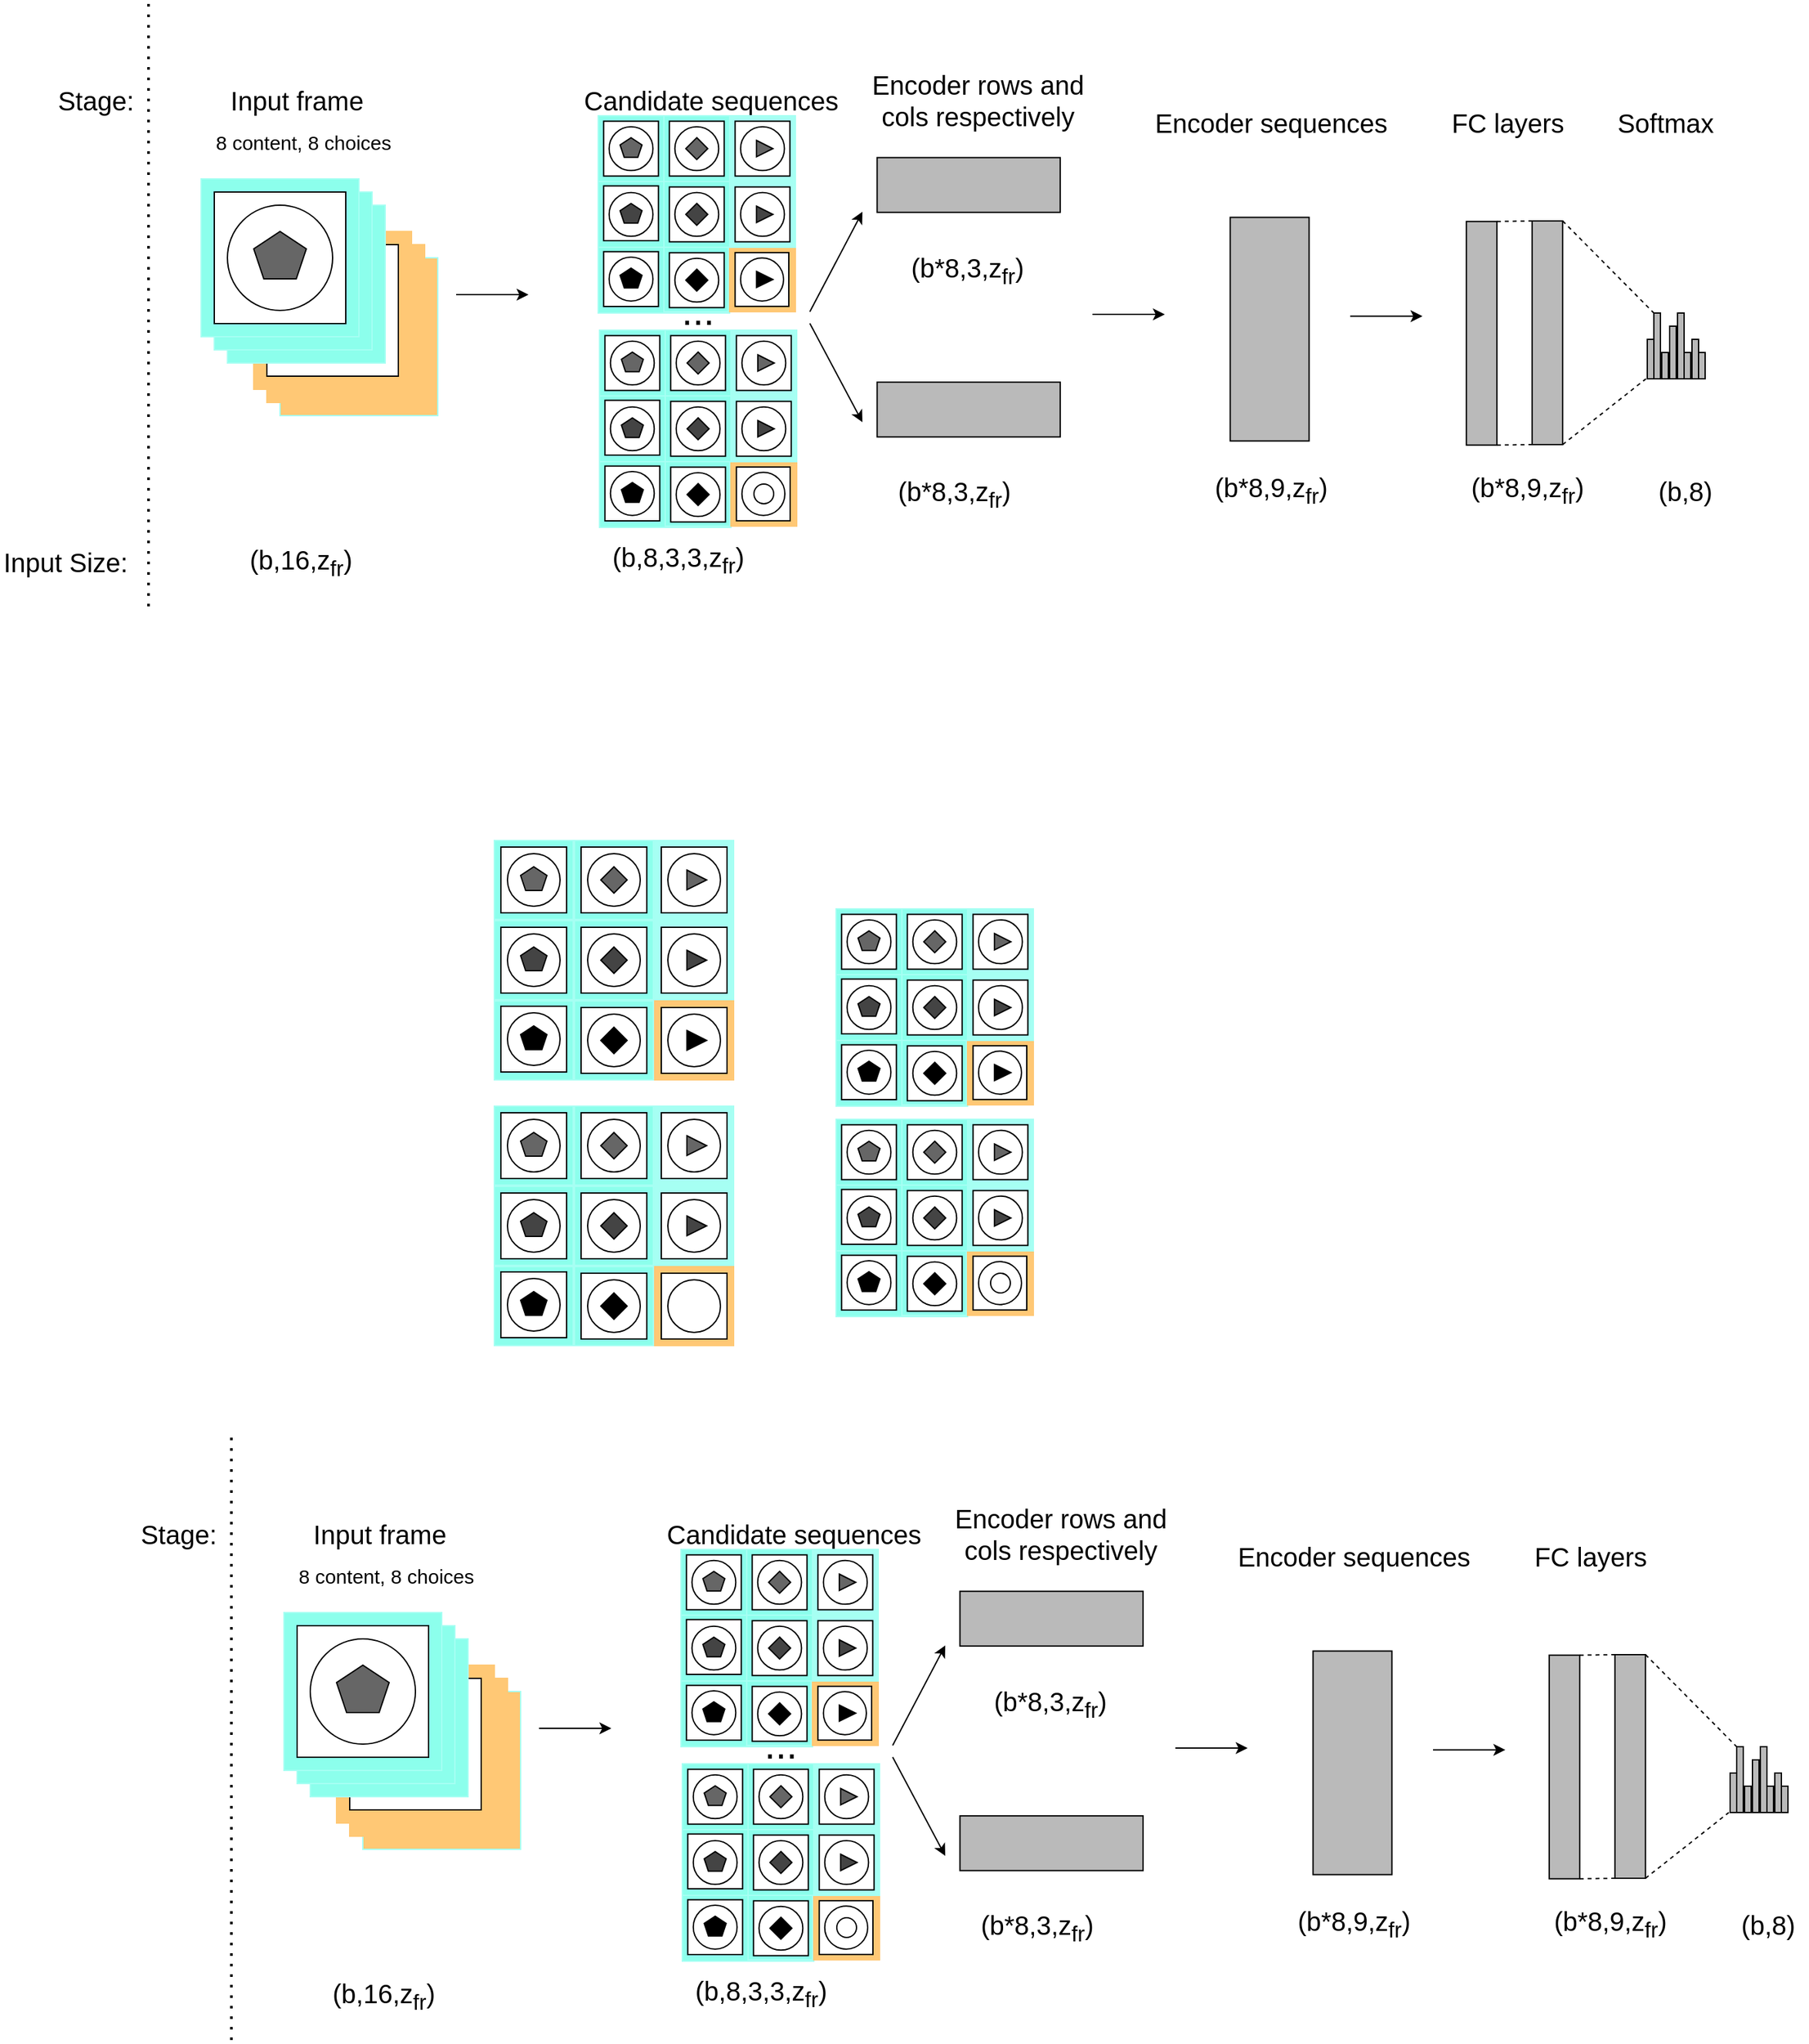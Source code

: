 <mxfile version="16.6.2" type="github">
  <diagram id="eyej5u4W_qLAlVck2tkH" name="Page-1">
    <mxGraphModel dx="1422" dy="773" grid="1" gridSize="10" guides="1" tooltips="1" connect="1" arrows="1" fold="1" page="1" pageScale="1" pageWidth="2339" pageHeight="3300" math="0" shadow="0">
      <root>
        <mxCell id="0" />
        <mxCell id="1" parent="0" />
        <mxCell id="X1Mo2VDanx9A2qj2zD5Y-115" value="" style="group;fillColor=#FFC875;strokeColor=#FFC875;" parent="1" vertex="1" connectable="0">
          <mxGeometry x="237" y="235" width="120" height="120" as="geometry" />
        </mxCell>
        <mxCell id="X1Mo2VDanx9A2qj2zD5Y-116" value="" style="whiteSpace=wrap;html=1;aspect=fixed;fillColor=#FFC875;strokeColor=#A6FFF3;" parent="X1Mo2VDanx9A2qj2zD5Y-115" vertex="1">
          <mxGeometry width="120" height="120" as="geometry" />
        </mxCell>
        <mxCell id="X1Mo2VDanx9A2qj2zD5Y-117" value="" style="whiteSpace=wrap;html=1;aspect=fixed;strokeColor=#000000;fillColor=#FFFFFF;" parent="X1Mo2VDanx9A2qj2zD5Y-115" vertex="1">
          <mxGeometry x="10" y="10" width="100" height="100" as="geometry" />
        </mxCell>
        <mxCell id="X1Mo2VDanx9A2qj2zD5Y-118" value="" style="ellipse;whiteSpace=wrap;html=1;aspect=fixed;strokeColor=#000000;fillColor=#FFFFFF;" parent="X1Mo2VDanx9A2qj2zD5Y-115" vertex="1">
          <mxGeometry x="20" y="20" width="80" height="80" as="geometry" />
        </mxCell>
        <mxCell id="X1Mo2VDanx9A2qj2zD5Y-119" value="" style="whiteSpace=wrap;html=1;shape=mxgraph.basic.pentagon;fillColor=#666666;strokeColor=#000000;" parent="X1Mo2VDanx9A2qj2zD5Y-115" vertex="1">
          <mxGeometry x="40" y="40" width="40" height="36" as="geometry" />
        </mxCell>
        <mxCell id="X1Mo2VDanx9A2qj2zD5Y-120" value="" style="group;fillColor=#A6FFF3;strokeColor=#000000;" parent="1" vertex="1" connectable="0">
          <mxGeometry x="227" y="225" width="120" height="120" as="geometry" />
        </mxCell>
        <mxCell id="X1Mo2VDanx9A2qj2zD5Y-121" value="" style="whiteSpace=wrap;html=1;aspect=fixed;fillColor=#FFC875;strokeColor=#FFC875;" parent="X1Mo2VDanx9A2qj2zD5Y-120" vertex="1">
          <mxGeometry width="120" height="120" as="geometry" />
        </mxCell>
        <mxCell id="X1Mo2VDanx9A2qj2zD5Y-122" value="" style="whiteSpace=wrap;html=1;aspect=fixed;strokeColor=#000000;fillColor=#FFFFFF;" parent="X1Mo2VDanx9A2qj2zD5Y-120" vertex="1">
          <mxGeometry x="10" y="10" width="100" height="100" as="geometry" />
        </mxCell>
        <mxCell id="X1Mo2VDanx9A2qj2zD5Y-123" value="" style="ellipse;whiteSpace=wrap;html=1;aspect=fixed;strokeColor=#000000;fillColor=#FFFFFF;" parent="X1Mo2VDanx9A2qj2zD5Y-120" vertex="1">
          <mxGeometry x="20" y="20" width="80" height="80" as="geometry" />
        </mxCell>
        <mxCell id="X1Mo2VDanx9A2qj2zD5Y-124" value="" style="whiteSpace=wrap;html=1;shape=mxgraph.basic.pentagon;fillColor=#666666;strokeColor=#000000;" parent="X1Mo2VDanx9A2qj2zD5Y-120" vertex="1">
          <mxGeometry x="40" y="40" width="40" height="36" as="geometry" />
        </mxCell>
        <mxCell id="X1Mo2VDanx9A2qj2zD5Y-125" value="" style="group;fillColor=#A6FFF3;strokeColor=#FFC875;" parent="1" vertex="1" connectable="0">
          <mxGeometry x="217" y="215" width="120" height="120" as="geometry" />
        </mxCell>
        <mxCell id="X1Mo2VDanx9A2qj2zD5Y-126" value="" style="whiteSpace=wrap;html=1;aspect=fixed;fillColor=#FFC875;strokeColor=#FFC875;" parent="X1Mo2VDanx9A2qj2zD5Y-125" vertex="1">
          <mxGeometry width="120" height="120" as="geometry" />
        </mxCell>
        <mxCell id="X1Mo2VDanx9A2qj2zD5Y-127" value="" style="whiteSpace=wrap;html=1;aspect=fixed;strokeColor=#000000;fillColor=#FFFFFF;" parent="X1Mo2VDanx9A2qj2zD5Y-125" vertex="1">
          <mxGeometry x="10" y="10" width="100" height="100" as="geometry" />
        </mxCell>
        <mxCell id="X1Mo2VDanx9A2qj2zD5Y-128" value="" style="ellipse;whiteSpace=wrap;html=1;aspect=fixed;strokeColor=#000000;fillColor=#FFFFFF;" parent="X1Mo2VDanx9A2qj2zD5Y-125" vertex="1">
          <mxGeometry x="20" y="20" width="80" height="80" as="geometry" />
        </mxCell>
        <mxCell id="X1Mo2VDanx9A2qj2zD5Y-129" value="" style="whiteSpace=wrap;html=1;shape=mxgraph.basic.pentagon;fillColor=#666666;strokeColor=#000000;" parent="X1Mo2VDanx9A2qj2zD5Y-125" vertex="1">
          <mxGeometry x="40" y="40" width="40" height="36" as="geometry" />
        </mxCell>
        <mxCell id="X1Mo2VDanx9A2qj2zD5Y-130" value="" style="group;fillColor=#A6FFF3;strokeColor=#000000;" parent="X1Mo2VDanx9A2qj2zD5Y-125" vertex="1" connectable="0">
          <mxGeometry x="-20" y="-20" width="120" height="120" as="geometry" />
        </mxCell>
        <mxCell id="X1Mo2VDanx9A2qj2zD5Y-131" value="" style="whiteSpace=wrap;html=1;aspect=fixed;fillColor=#8CFFEC;strokeColor=#A6FFF3;" parent="X1Mo2VDanx9A2qj2zD5Y-130" vertex="1">
          <mxGeometry width="120" height="120" as="geometry" />
        </mxCell>
        <mxCell id="X1Mo2VDanx9A2qj2zD5Y-132" value="" style="whiteSpace=wrap;html=1;aspect=fixed;strokeColor=#000000;fillColor=#FFFFFF;" parent="X1Mo2VDanx9A2qj2zD5Y-130" vertex="1">
          <mxGeometry x="10" y="10" width="100" height="100" as="geometry" />
        </mxCell>
        <mxCell id="X1Mo2VDanx9A2qj2zD5Y-133" value="" style="ellipse;whiteSpace=wrap;html=1;aspect=fixed;strokeColor=#000000;fillColor=#FFFFFF;" parent="X1Mo2VDanx9A2qj2zD5Y-130" vertex="1">
          <mxGeometry x="20" y="20" width="80" height="80" as="geometry" />
        </mxCell>
        <mxCell id="X1Mo2VDanx9A2qj2zD5Y-134" value="" style="whiteSpace=wrap;html=1;shape=mxgraph.basic.pentagon;fillColor=#666666;strokeColor=#000000;" parent="X1Mo2VDanx9A2qj2zD5Y-130" vertex="1">
          <mxGeometry x="40" y="40" width="40" height="36" as="geometry" />
        </mxCell>
        <mxCell id="X1Mo2VDanx9A2qj2zD5Y-135" value="" style="group;fillColor=#A6FFF3;strokeColor=#000000;" parent="X1Mo2VDanx9A2qj2zD5Y-125" vertex="1" connectable="0">
          <mxGeometry x="-30" y="-30" width="120" height="120" as="geometry" />
        </mxCell>
        <mxCell id="X1Mo2VDanx9A2qj2zD5Y-136" value="" style="whiteSpace=wrap;html=1;aspect=fixed;fillColor=#8CFFEC;strokeColor=#A6FFF3;" parent="X1Mo2VDanx9A2qj2zD5Y-135" vertex="1">
          <mxGeometry width="120" height="120" as="geometry" />
        </mxCell>
        <mxCell id="X1Mo2VDanx9A2qj2zD5Y-137" value="" style="whiteSpace=wrap;html=1;aspect=fixed;strokeColor=#000000;fillColor=#FFFFFF;" parent="X1Mo2VDanx9A2qj2zD5Y-135" vertex="1">
          <mxGeometry x="10" y="10" width="100" height="100" as="geometry" />
        </mxCell>
        <mxCell id="X1Mo2VDanx9A2qj2zD5Y-138" value="" style="ellipse;whiteSpace=wrap;html=1;aspect=fixed;strokeColor=#000000;fillColor=#FFFFFF;" parent="X1Mo2VDanx9A2qj2zD5Y-135" vertex="1">
          <mxGeometry x="20" y="20" width="80" height="80" as="geometry" />
        </mxCell>
        <mxCell id="X1Mo2VDanx9A2qj2zD5Y-139" value="" style="whiteSpace=wrap;html=1;shape=mxgraph.basic.pentagon;fillColor=#666666;strokeColor=#000000;" parent="X1Mo2VDanx9A2qj2zD5Y-135" vertex="1">
          <mxGeometry x="40" y="40" width="40" height="36" as="geometry" />
        </mxCell>
        <mxCell id="X1Mo2VDanx9A2qj2zD5Y-140" value="" style="group;fillColor=#A6FFF3;strokeColor=#000000;" parent="X1Mo2VDanx9A2qj2zD5Y-125" vertex="1" connectable="0">
          <mxGeometry x="-40" y="-40" width="120" height="120" as="geometry" />
        </mxCell>
        <mxCell id="X1Mo2VDanx9A2qj2zD5Y-141" value="" style="whiteSpace=wrap;html=1;aspect=fixed;fillColor=#8CFFEC;strokeColor=#A6FFF3;" parent="X1Mo2VDanx9A2qj2zD5Y-140" vertex="1">
          <mxGeometry width="120" height="120" as="geometry" />
        </mxCell>
        <mxCell id="X1Mo2VDanx9A2qj2zD5Y-142" value="" style="whiteSpace=wrap;html=1;aspect=fixed;strokeColor=#000000;fillColor=#FFFFFF;" parent="X1Mo2VDanx9A2qj2zD5Y-140" vertex="1">
          <mxGeometry x="10" y="10" width="100" height="100" as="geometry" />
        </mxCell>
        <mxCell id="X1Mo2VDanx9A2qj2zD5Y-143" value="" style="ellipse;whiteSpace=wrap;html=1;aspect=fixed;strokeColor=#000000;fillColor=#FFFFFF;" parent="X1Mo2VDanx9A2qj2zD5Y-140" vertex="1">
          <mxGeometry x="20" y="20" width="80" height="80" as="geometry" />
        </mxCell>
        <mxCell id="X1Mo2VDanx9A2qj2zD5Y-144" value="" style="whiteSpace=wrap;html=1;shape=mxgraph.basic.pentagon;fillColor=#666666;strokeColor=#000000;" parent="X1Mo2VDanx9A2qj2zD5Y-140" vertex="1">
          <mxGeometry x="40" y="40" width="40" height="36" as="geometry" />
        </mxCell>
        <mxCell id="X1Mo2VDanx9A2qj2zD5Y-145" value="" style="endArrow=none;dashed=1;html=1;dashPattern=1 3;strokeWidth=2;rounded=0;" parent="1" edge="1">
          <mxGeometry width="50" height="50" relative="1" as="geometry">
            <mxPoint x="137" y="500" as="sourcePoint" />
            <mxPoint x="137" y="40" as="targetPoint" />
          </mxGeometry>
        </mxCell>
        <mxCell id="X1Mo2VDanx9A2qj2zD5Y-146" value="&lt;font style=&quot;font-size: 20px&quot;&gt;Stage:&lt;/font&gt;" style="text;html=1;strokeColor=none;fillColor=none;align=center;verticalAlign=middle;whiteSpace=wrap;rounded=0;" parent="1" vertex="1">
          <mxGeometry x="67" y="100" width="60" height="30" as="geometry" />
        </mxCell>
        <mxCell id="X1Mo2VDanx9A2qj2zD5Y-148" value="Input Size:" style="text;html=1;strokeColor=none;fillColor=none;align=center;verticalAlign=middle;whiteSpace=wrap;rounded=0;fontSize=20;" parent="1" vertex="1">
          <mxGeometry x="24" y="451" width="100" height="30" as="geometry" />
        </mxCell>
        <mxCell id="X1Mo2VDanx9A2qj2zD5Y-149" value="&lt;font style=&quot;font-size: 20px&quot;&gt;Input frame&lt;/font&gt;" style="text;html=1;strokeColor=none;fillColor=none;align=center;verticalAlign=middle;whiteSpace=wrap;rounded=0;" parent="1" vertex="1">
          <mxGeometry x="190" y="100" width="120" height="30" as="geometry" />
        </mxCell>
        <mxCell id="X1Mo2VDanx9A2qj2zD5Y-150" value="&lt;font style=&quot;font-size: 15px&quot;&gt;&lt;font style=&quot;font-size: 15px&quot;&gt;8 content, 8 choices&lt;/font&gt;&amp;nbsp;&lt;/font&gt;" style="text;html=1;strokeColor=none;fillColor=none;align=center;verticalAlign=middle;whiteSpace=wrap;rounded=0;fontSize=20;" parent="1" vertex="1">
          <mxGeometry x="177" y="130" width="160" height="30" as="geometry" />
        </mxCell>
        <mxCell id="X1Mo2VDanx9A2qj2zD5Y-151" value="&lt;font style=&quot;font-size: 20px&quot;&gt;(b,16,z&lt;sub&gt;fr&lt;/sub&gt;)&lt;/font&gt;" style="text;html=1;strokeColor=none;fillColor=none;align=center;verticalAlign=middle;whiteSpace=wrap;rounded=0;fontSize=15;" parent="1" vertex="1">
          <mxGeometry x="223" y="452" width="60" height="30" as="geometry" />
        </mxCell>
        <mxCell id="X1Mo2VDanx9A2qj2zD5Y-153" value="" style="endArrow=classic;html=1;rounded=0;fontSize=20;" parent="1" edge="1">
          <mxGeometry width="50" height="50" relative="1" as="geometry">
            <mxPoint x="371" y="263" as="sourcePoint" />
            <mxPoint x="426" y="263" as="targetPoint" />
          </mxGeometry>
        </mxCell>
        <mxCell id="X1Mo2VDanx9A2qj2zD5Y-378" value="&lt;font style=&quot;font-size: 20px&quot;&gt;Candidate sequences&lt;/font&gt;" style="text;html=1;strokeColor=none;fillColor=none;align=center;verticalAlign=middle;whiteSpace=wrap;rounded=0;" parent="1" vertex="1">
          <mxGeometry x="460" y="100" width="210" height="30" as="geometry" />
        </mxCell>
        <mxCell id="X1Mo2VDanx9A2qj2zD5Y-379" value="&lt;font style=&quot;font-size: 20px&quot;&gt;(b,8,9,z&lt;sub&gt;fr&lt;/sub&gt;)&lt;/font&gt;" style="text;html=1;strokeColor=none;fillColor=none;align=center;verticalAlign=middle;whiteSpace=wrap;rounded=0;fontSize=15;" parent="1" vertex="1">
          <mxGeometry x="520" y="387" width="60" height="30" as="geometry" />
        </mxCell>
        <mxCell id="X1Mo2VDanx9A2qj2zD5Y-380" value="" style="endArrow=classic;html=1;rounded=0;fontSize=20;" parent="1" edge="1">
          <mxGeometry width="50" height="50" relative="1" as="geometry">
            <mxPoint x="855" y="278" as="sourcePoint" />
            <mxPoint x="910" y="278" as="targetPoint" />
          </mxGeometry>
        </mxCell>
        <mxCell id="X1Mo2VDanx9A2qj2zD5Y-381" value="" style="rounded=0;whiteSpace=wrap;html=1;fontSize=30;strokeColor=#000000;fillColor=#BABABA;rotation=90;" parent="1" vertex="1">
          <mxGeometry x="904.75" y="259.25" width="170" height="60" as="geometry" />
        </mxCell>
        <mxCell id="X1Mo2VDanx9A2qj2zD5Y-382" value="&lt;font style=&quot;font-size: 20px&quot;&gt;Encoder sequences&lt;/font&gt;" style="text;html=1;strokeColor=none;fillColor=none;align=center;verticalAlign=middle;whiteSpace=wrap;rounded=0;" parent="1" vertex="1">
          <mxGeometry x="886" y="117" width="210" height="30" as="geometry" />
        </mxCell>
        <mxCell id="X1Mo2VDanx9A2qj2zD5Y-383" value="&lt;font style=&quot;font-size: 20px&quot;&gt;(b*8,9,z&lt;sub&gt;fr&lt;/sub&gt;)&lt;/font&gt;" style="text;html=1;strokeColor=none;fillColor=none;align=center;verticalAlign=middle;whiteSpace=wrap;rounded=0;fontSize=15;" parent="1" vertex="1">
          <mxGeometry x="961" y="397" width="60" height="30" as="geometry" />
        </mxCell>
        <mxCell id="X1Mo2VDanx9A2qj2zD5Y-388" value="" style="endArrow=classic;html=1;rounded=0;fontSize=20;" parent="1" edge="1">
          <mxGeometry width="50" height="50" relative="1" as="geometry">
            <mxPoint x="1051" y="279.38" as="sourcePoint" />
            <mxPoint x="1106" y="279.38" as="targetPoint" />
            <Array as="points">
              <mxPoint x="1062" y="279.38" />
            </Array>
          </mxGeometry>
        </mxCell>
        <mxCell id="X1Mo2VDanx9A2qj2zD5Y-389" value="" style="rounded=0;whiteSpace=wrap;html=1;fontSize=30;strokeColor=#000000;fillColor=#BABABA;rotation=90;" parent="1" vertex="1">
          <mxGeometry x="1066" y="280.75" width="170" height="23.25" as="geometry" />
        </mxCell>
        <mxCell id="X1Mo2VDanx9A2qj2zD5Y-390" value="&lt;font style=&quot;font-size: 20px&quot;&gt;FC layers&lt;/font&gt;" style="text;html=1;strokeColor=none;fillColor=none;align=center;verticalAlign=middle;whiteSpace=wrap;rounded=0;" parent="1" vertex="1">
          <mxGeometry x="1066" y="117" width="210" height="30" as="geometry" />
        </mxCell>
        <mxCell id="X1Mo2VDanx9A2qj2zD5Y-391" value="&lt;font style=&quot;font-size: 20px&quot;&gt;(b*8,9,z&lt;sub&gt;fr&lt;/sub&gt;)&lt;/font&gt;" style="text;html=1;strokeColor=none;fillColor=none;align=center;verticalAlign=middle;whiteSpace=wrap;rounded=0;fontSize=15;" parent="1" vertex="1">
          <mxGeometry x="1156" y="397" width="60" height="30" as="geometry" />
        </mxCell>
        <mxCell id="X1Mo2VDanx9A2qj2zD5Y-393" value="" style="rounded=0;whiteSpace=wrap;html=1;fontSize=30;strokeColor=#000000;fillColor=#BABABA;rotation=90;" parent="1" vertex="1">
          <mxGeometry x="1116.005" y="280.375" width="170" height="23.25" as="geometry" />
        </mxCell>
        <mxCell id="X1Mo2VDanx9A2qj2zD5Y-396" value="" style="endArrow=none;dashed=1;html=1;rounded=0;fontSize=30;entryX=0;entryY=1;entryDx=0;entryDy=0;exitX=0;exitY=0;exitDx=0;exitDy=0;" parent="1" source="X1Mo2VDanx9A2qj2zD5Y-389" target="X1Mo2VDanx9A2qj2zD5Y-393" edge="1">
          <mxGeometry width="50" height="50" relative="1" as="geometry">
            <mxPoint x="956" y="277" as="sourcePoint" />
            <mxPoint x="1006" y="227" as="targetPoint" />
          </mxGeometry>
        </mxCell>
        <mxCell id="X1Mo2VDanx9A2qj2zD5Y-397" value="" style="endArrow=none;dashed=1;html=1;rounded=0;fontSize=30;entryX=1;entryY=1;entryDx=0;entryDy=0;exitX=1;exitY=0;exitDx=0;exitDy=0;" parent="1" source="X1Mo2VDanx9A2qj2zD5Y-389" target="X1Mo2VDanx9A2qj2zD5Y-393" edge="1">
          <mxGeometry width="50" height="50" relative="1" as="geometry">
            <mxPoint x="956" y="277" as="sourcePoint" />
            <mxPoint x="1006" y="227" as="targetPoint" />
          </mxGeometry>
        </mxCell>
        <mxCell id="X1Mo2VDanx9A2qj2zD5Y-427" value="" style="rounded=0;whiteSpace=wrap;html=1;fontSize=30;strokeColor=#000000;fillColor=#BABABA;rotation=90;" parent="1" vertex="1">
          <mxGeometry x="1259.5" y="299.5" width="50" height="5" as="geometry" />
        </mxCell>
        <mxCell id="X1Mo2VDanx9A2qj2zD5Y-428" value="" style="rounded=0;whiteSpace=wrap;html=1;fontSize=30;strokeColor=#000000;fillColor=#BABABA;rotation=90;" parent="1" vertex="1">
          <mxGeometry x="1264.5" y="309.5" width="30" height="5" as="geometry" />
        </mxCell>
        <mxCell id="X1Mo2VDanx9A2qj2zD5Y-429" value="" style="rounded=0;whiteSpace=wrap;html=1;fontSize=30;strokeColor=#000000;fillColor=#BABABA;rotation=90;" parent="1" vertex="1">
          <mxGeometry x="1280.5" y="314.5" width="20" height="5" as="geometry" />
        </mxCell>
        <mxCell id="X1Mo2VDanx9A2qj2zD5Y-430" value="" style="rounded=0;whiteSpace=wrap;html=1;fontSize=30;strokeColor=#000000;fillColor=#BABABA;rotation=90;" parent="1" vertex="1">
          <mxGeometry x="1276.5" y="304.5" width="40" height="5" as="geometry" />
        </mxCell>
        <mxCell id="X1Mo2VDanx9A2qj2zD5Y-431" value="" style="rounded=0;whiteSpace=wrap;html=1;fontSize=30;strokeColor=#000000;fillColor=#BABABA;rotation=90;" parent="1" vertex="1">
          <mxGeometry x="1277.5" y="299.5" width="50" height="5" as="geometry" />
        </mxCell>
        <mxCell id="X1Mo2VDanx9A2qj2zD5Y-432" value="" style="rounded=0;whiteSpace=wrap;html=1;fontSize=30;strokeColor=#000000;fillColor=#BABABA;rotation=90;" parent="1" vertex="1">
          <mxGeometry x="1297.5" y="314.5" width="20" height="5" as="geometry" />
        </mxCell>
        <mxCell id="X1Mo2VDanx9A2qj2zD5Y-433" value="" style="rounded=0;whiteSpace=wrap;html=1;fontSize=30;strokeColor=#000000;fillColor=#BABABA;rotation=90;" parent="1" vertex="1">
          <mxGeometry x="1298.5" y="309.5" width="30" height="5" as="geometry" />
        </mxCell>
        <mxCell id="X1Mo2VDanx9A2qj2zD5Y-434" value="" style="rounded=0;whiteSpace=wrap;html=1;fontSize=30;strokeColor=#000000;fillColor=#BABABA;rotation=90;" parent="1" vertex="1">
          <mxGeometry x="1308.5" y="314.5" width="20" height="5" as="geometry" />
        </mxCell>
        <mxCell id="X1Mo2VDanx9A2qj2zD5Y-436" value="" style="endArrow=none;dashed=1;html=1;rounded=0;fontSize=30;exitX=1;exitY=0;exitDx=0;exitDy=0;" parent="1" source="X1Mo2VDanx9A2qj2zD5Y-393" edge="1">
          <mxGeometry width="50" height="50" relative="1" as="geometry">
            <mxPoint x="1306" y="397" as="sourcePoint" />
            <mxPoint x="1276" y="327" as="targetPoint" />
          </mxGeometry>
        </mxCell>
        <mxCell id="X1Mo2VDanx9A2qj2zD5Y-437" value="" style="endArrow=none;dashed=1;html=1;rounded=0;fontSize=30;exitX=0;exitY=0;exitDx=0;exitDy=0;entryX=0;entryY=1;entryDx=0;entryDy=0;" parent="1" source="X1Mo2VDanx9A2qj2zD5Y-393" target="X1Mo2VDanx9A2qj2zD5Y-427" edge="1">
          <mxGeometry width="50" height="50" relative="1" as="geometry">
            <mxPoint x="1306" y="397" as="sourcePoint" />
            <mxPoint x="1276" y="277" as="targetPoint" />
          </mxGeometry>
        </mxCell>
        <mxCell id="X1Mo2VDanx9A2qj2zD5Y-438" value="&lt;font style=&quot;font-size: 20px&quot;&gt;Softmax&lt;/font&gt;" style="text;html=1;strokeColor=none;fillColor=none;align=center;verticalAlign=middle;whiteSpace=wrap;rounded=0;" parent="1" vertex="1">
          <mxGeometry x="1185.5" y="117" width="210" height="30" as="geometry" />
        </mxCell>
        <mxCell id="X1Mo2VDanx9A2qj2zD5Y-439" value="&lt;font style=&quot;font-size: 20px&quot;&gt;(b,8)&lt;/font&gt;" style="text;html=1;strokeColor=none;fillColor=none;align=center;verticalAlign=middle;whiteSpace=wrap;rounded=0;fontSize=15;" parent="1" vertex="1">
          <mxGeometry x="1276" y="397" width="60" height="30" as="geometry" />
        </mxCell>
        <mxCell id="X1Mo2VDanx9A2qj2zD5Y-665" value="" style="group;fillColor=#A6FFF3;strokeColor=#000000;" parent="1" vertex="1" connectable="0">
          <mxGeometry x="400" y="800" width="60" height="60" as="geometry" />
        </mxCell>
        <mxCell id="X1Mo2VDanx9A2qj2zD5Y-666" value="" style="whiteSpace=wrap;html=1;aspect=fixed;fillColor=#8CFFEC;strokeColor=#A6FFF3;" parent="X1Mo2VDanx9A2qj2zD5Y-665" vertex="1">
          <mxGeometry width="60" height="60" as="geometry" />
        </mxCell>
        <mxCell id="X1Mo2VDanx9A2qj2zD5Y-667" value="" style="whiteSpace=wrap;html=1;aspect=fixed;strokeColor=#000000;fillColor=#FFFFFF;" parent="X1Mo2VDanx9A2qj2zD5Y-665" vertex="1">
          <mxGeometry x="5" y="4" width="50" height="50" as="geometry" />
        </mxCell>
        <mxCell id="X1Mo2VDanx9A2qj2zD5Y-668" value="" style="ellipse;whiteSpace=wrap;html=1;aspect=fixed;strokeColor=#000000;fillColor=#FFFFFF;" parent="X1Mo2VDanx9A2qj2zD5Y-665" vertex="1">
          <mxGeometry x="10" y="9" width="40" height="40" as="geometry" />
        </mxCell>
        <mxCell id="X1Mo2VDanx9A2qj2zD5Y-669" value="" style="whiteSpace=wrap;html=1;shape=mxgraph.basic.pentagon;fillColor=#000000;strokeColor=#000000;" parent="X1Mo2VDanx9A2qj2zD5Y-665" vertex="1">
          <mxGeometry x="20" y="19" width="20" height="18" as="geometry" />
        </mxCell>
        <mxCell id="X1Mo2VDanx9A2qj2zD5Y-671" value="" style="group;fillColor=#A6FFF3;strokeColor=#000000;" parent="1" vertex="1" connectable="0">
          <mxGeometry x="461" y="800" width="60" height="60" as="geometry" />
        </mxCell>
        <mxCell id="X1Mo2VDanx9A2qj2zD5Y-672" value="" style="whiteSpace=wrap;html=1;aspect=fixed;fillColor=#8CFFEC;strokeColor=#A6FFF3;" parent="X1Mo2VDanx9A2qj2zD5Y-671" vertex="1">
          <mxGeometry width="60" height="60" as="geometry" />
        </mxCell>
        <mxCell id="X1Mo2VDanx9A2qj2zD5Y-673" value="" style="whiteSpace=wrap;html=1;aspect=fixed;strokeColor=#000000;fillColor=#FFFFFF;" parent="X1Mo2VDanx9A2qj2zD5Y-671" vertex="1">
          <mxGeometry x="5" y="5" width="50" height="50" as="geometry" />
        </mxCell>
        <mxCell id="X1Mo2VDanx9A2qj2zD5Y-674" value="" style="ellipse;whiteSpace=wrap;html=1;aspect=fixed;strokeColor=#000000;fillColor=#FFFFFF;" parent="X1Mo2VDanx9A2qj2zD5Y-671" vertex="1">
          <mxGeometry x="10" y="10" width="40" height="40" as="geometry" />
        </mxCell>
        <mxCell id="X1Mo2VDanx9A2qj2zD5Y-675" value="" style="rhombus;whiteSpace=wrap;html=1;fontSize=20;strokeColor=#000000;fillColor=#000000;" parent="X1Mo2VDanx9A2qj2zD5Y-671" vertex="1">
          <mxGeometry x="20" y="20" width="20" height="20" as="geometry" />
        </mxCell>
        <mxCell id="X1Mo2VDanx9A2qj2zD5Y-676" value="" style="group;fillColor=#A6FFF3;strokeColor=#000000;" parent="1" vertex="1" connectable="0">
          <mxGeometry x="522" y="800" width="60" height="60" as="geometry" />
        </mxCell>
        <mxCell id="X1Mo2VDanx9A2qj2zD5Y-677" value="" style="whiteSpace=wrap;html=1;aspect=fixed;fillColor=#FFC875;strokeColor=#FFC875;" parent="X1Mo2VDanx9A2qj2zD5Y-676" vertex="1">
          <mxGeometry width="60" height="60" as="geometry" />
        </mxCell>
        <mxCell id="X1Mo2VDanx9A2qj2zD5Y-678" value="" style="whiteSpace=wrap;html=1;aspect=fixed;strokeColor=#000000;fillColor=#FFFFFF;" parent="X1Mo2VDanx9A2qj2zD5Y-676" vertex="1">
          <mxGeometry x="5" y="5" width="50" height="50" as="geometry" />
        </mxCell>
        <mxCell id="X1Mo2VDanx9A2qj2zD5Y-679" value="" style="ellipse;whiteSpace=wrap;html=1;aspect=fixed;strokeColor=#000000;fillColor=#FFFFFF;" parent="X1Mo2VDanx9A2qj2zD5Y-676" vertex="1">
          <mxGeometry x="10" y="10" width="40" height="40" as="geometry" />
        </mxCell>
        <mxCell id="X1Mo2VDanx9A2qj2zD5Y-680" value="" style="triangle;whiteSpace=wrap;html=1;fontSize=30;strokeColor=#000000;fillColor=#000000;" parent="X1Mo2VDanx9A2qj2zD5Y-676" vertex="1">
          <mxGeometry x="24.5" y="22.5" width="15" height="15" as="geometry" />
        </mxCell>
        <mxCell id="X1Mo2VDanx9A2qj2zD5Y-696" value="" style="group;fillColor=#A6FFF3;strokeColor=#000000;" parent="1" vertex="1" connectable="0">
          <mxGeometry x="400" y="739" width="60" height="60" as="geometry" />
        </mxCell>
        <mxCell id="X1Mo2VDanx9A2qj2zD5Y-697" value="" style="whiteSpace=wrap;html=1;aspect=fixed;fillColor=#8CFFEC;strokeColor=#A6FFF3;" parent="X1Mo2VDanx9A2qj2zD5Y-696" vertex="1">
          <mxGeometry width="60" height="60" as="geometry" />
        </mxCell>
        <mxCell id="X1Mo2VDanx9A2qj2zD5Y-698" value="" style="whiteSpace=wrap;html=1;aspect=fixed;strokeColor=#000000;fillColor=#FFFFFF;" parent="X1Mo2VDanx9A2qj2zD5Y-696" vertex="1">
          <mxGeometry x="5" y="5" width="50" height="50" as="geometry" />
        </mxCell>
        <mxCell id="X1Mo2VDanx9A2qj2zD5Y-699" value="" style="ellipse;whiteSpace=wrap;html=1;aspect=fixed;strokeColor=#000000;fillColor=#FFFFFF;" parent="X1Mo2VDanx9A2qj2zD5Y-696" vertex="1">
          <mxGeometry x="10" y="10" width="40" height="40" as="geometry" />
        </mxCell>
        <mxCell id="X1Mo2VDanx9A2qj2zD5Y-700" value="" style="whiteSpace=wrap;html=1;shape=mxgraph.basic.pentagon;fillColor=#444444;strokeColor=#000000;" parent="X1Mo2VDanx9A2qj2zD5Y-696" vertex="1">
          <mxGeometry x="20" y="20" width="20" height="18" as="geometry" />
        </mxCell>
        <mxCell id="X1Mo2VDanx9A2qj2zD5Y-701" value="" style="group;fillColor=#A6FFF3;strokeColor=#000000;" parent="1" vertex="1" connectable="0">
          <mxGeometry x="461" y="739" width="60" height="60" as="geometry" />
        </mxCell>
        <mxCell id="X1Mo2VDanx9A2qj2zD5Y-702" value="" style="whiteSpace=wrap;html=1;aspect=fixed;fillColor=#8CFFEC;strokeColor=#A6FFF3;" parent="X1Mo2VDanx9A2qj2zD5Y-701" vertex="1">
          <mxGeometry width="60" height="60" as="geometry" />
        </mxCell>
        <mxCell id="X1Mo2VDanx9A2qj2zD5Y-703" value="" style="whiteSpace=wrap;html=1;aspect=fixed;strokeColor=#000000;fillColor=#FFFFFF;" parent="X1Mo2VDanx9A2qj2zD5Y-701" vertex="1">
          <mxGeometry x="5" y="5" width="50" height="50" as="geometry" />
        </mxCell>
        <mxCell id="X1Mo2VDanx9A2qj2zD5Y-704" value="" style="ellipse;whiteSpace=wrap;html=1;aspect=fixed;strokeColor=#000000;fillColor=#FFFFFF;" parent="X1Mo2VDanx9A2qj2zD5Y-701" vertex="1">
          <mxGeometry x="10" y="10" width="40" height="40" as="geometry" />
        </mxCell>
        <mxCell id="X1Mo2VDanx9A2qj2zD5Y-705" value="" style="rhombus;whiteSpace=wrap;html=1;fontSize=20;strokeColor=#000000;fillColor=#444444;" parent="X1Mo2VDanx9A2qj2zD5Y-701" vertex="1">
          <mxGeometry x="20" y="20" width="20" height="20" as="geometry" />
        </mxCell>
        <mxCell id="X1Mo2VDanx9A2qj2zD5Y-706" value="" style="group;fillColor=#A6FFF3;strokeColor=#000000;" parent="1" vertex="1" connectable="0">
          <mxGeometry x="522" y="739" width="60" height="60" as="geometry" />
        </mxCell>
        <mxCell id="X1Mo2VDanx9A2qj2zD5Y-707" value="" style="whiteSpace=wrap;html=1;aspect=fixed;fillColor=#A6FFF3;strokeColor=#A6FFF3;" parent="X1Mo2VDanx9A2qj2zD5Y-706" vertex="1">
          <mxGeometry width="60" height="60" as="geometry" />
        </mxCell>
        <mxCell id="X1Mo2VDanx9A2qj2zD5Y-708" value="" style="whiteSpace=wrap;html=1;aspect=fixed;strokeColor=#000000;fillColor=#FFFFFF;" parent="X1Mo2VDanx9A2qj2zD5Y-706" vertex="1">
          <mxGeometry x="5" y="5" width="50" height="50" as="geometry" />
        </mxCell>
        <mxCell id="X1Mo2VDanx9A2qj2zD5Y-709" value="" style="ellipse;whiteSpace=wrap;html=1;aspect=fixed;strokeColor=#000000;fillColor=#FFFFFF;" parent="X1Mo2VDanx9A2qj2zD5Y-706" vertex="1">
          <mxGeometry x="10" y="10" width="40" height="40" as="geometry" />
        </mxCell>
        <mxCell id="X1Mo2VDanx9A2qj2zD5Y-710" value="" style="triangle;whiteSpace=wrap;html=1;fontSize=30;strokeColor=#000000;fillColor=#444444;" parent="X1Mo2VDanx9A2qj2zD5Y-706" vertex="1">
          <mxGeometry x="24.5" y="22.5" width="15" height="15" as="geometry" />
        </mxCell>
        <mxCell id="X1Mo2VDanx9A2qj2zD5Y-720" value="" style="group;fillColor=#A6FFF3;strokeColor=#000000;" parent="1" vertex="1" connectable="0">
          <mxGeometry x="400" y="678" width="60" height="60" as="geometry" />
        </mxCell>
        <mxCell id="X1Mo2VDanx9A2qj2zD5Y-721" value="" style="whiteSpace=wrap;html=1;aspect=fixed;fillColor=#8CFFEC;strokeColor=#A6FFF3;" parent="X1Mo2VDanx9A2qj2zD5Y-720" vertex="1">
          <mxGeometry width="60" height="60" as="geometry" />
        </mxCell>
        <mxCell id="X1Mo2VDanx9A2qj2zD5Y-722" value="" style="whiteSpace=wrap;html=1;aspect=fixed;strokeColor=#000000;fillColor=#FFFFFF;" parent="X1Mo2VDanx9A2qj2zD5Y-720" vertex="1">
          <mxGeometry x="5" y="5" width="50" height="50" as="geometry" />
        </mxCell>
        <mxCell id="X1Mo2VDanx9A2qj2zD5Y-723" value="" style="ellipse;whiteSpace=wrap;html=1;aspect=fixed;strokeColor=#000000;fillColor=#FFFFFF;" parent="X1Mo2VDanx9A2qj2zD5Y-720" vertex="1">
          <mxGeometry x="10" y="10" width="40" height="40" as="geometry" />
        </mxCell>
        <mxCell id="X1Mo2VDanx9A2qj2zD5Y-724" value="" style="whiteSpace=wrap;html=1;shape=mxgraph.basic.pentagon;fillColor=#666666;strokeColor=#000000;" parent="X1Mo2VDanx9A2qj2zD5Y-720" vertex="1">
          <mxGeometry x="20" y="20" width="20" height="18" as="geometry" />
        </mxCell>
        <mxCell id="X1Mo2VDanx9A2qj2zD5Y-725" value="" style="group;fillColor=#A6FFF3;strokeColor=#000000;" parent="1" vertex="1" connectable="0">
          <mxGeometry x="461" y="678" width="60" height="60" as="geometry" />
        </mxCell>
        <mxCell id="X1Mo2VDanx9A2qj2zD5Y-726" value="" style="whiteSpace=wrap;html=1;aspect=fixed;fillColor=#8CFFEC;strokeColor=#A6FFF3;" parent="X1Mo2VDanx9A2qj2zD5Y-725" vertex="1">
          <mxGeometry width="60" height="60" as="geometry" />
        </mxCell>
        <mxCell id="X1Mo2VDanx9A2qj2zD5Y-727" value="" style="whiteSpace=wrap;html=1;aspect=fixed;strokeColor=#000000;fillColor=#FFFFFF;" parent="X1Mo2VDanx9A2qj2zD5Y-725" vertex="1">
          <mxGeometry x="5" y="5" width="50" height="50" as="geometry" />
        </mxCell>
        <mxCell id="X1Mo2VDanx9A2qj2zD5Y-728" value="" style="ellipse;whiteSpace=wrap;html=1;aspect=fixed;strokeColor=#000000;fillColor=#FFFFFF;" parent="X1Mo2VDanx9A2qj2zD5Y-725" vertex="1">
          <mxGeometry x="10" y="10" width="40" height="40" as="geometry" />
        </mxCell>
        <mxCell id="X1Mo2VDanx9A2qj2zD5Y-729" value="" style="rhombus;whiteSpace=wrap;html=1;fontSize=20;strokeColor=#000000;fillColor=#666666;" parent="X1Mo2VDanx9A2qj2zD5Y-725" vertex="1">
          <mxGeometry x="20" y="20" width="20" height="20" as="geometry" />
        </mxCell>
        <mxCell id="X1Mo2VDanx9A2qj2zD5Y-730" value="" style="group;fillColor=#A6FFF3;strokeColor=#000000;" parent="1" vertex="1" connectable="0">
          <mxGeometry x="522" y="678" width="60" height="60" as="geometry" />
        </mxCell>
        <mxCell id="X1Mo2VDanx9A2qj2zD5Y-731" value="" style="whiteSpace=wrap;html=1;aspect=fixed;fillColor=#A6FFF3;strokeColor=#A6FFF3;" parent="X1Mo2VDanx9A2qj2zD5Y-730" vertex="1">
          <mxGeometry width="60" height="60" as="geometry" />
        </mxCell>
        <mxCell id="X1Mo2VDanx9A2qj2zD5Y-732" value="" style="whiteSpace=wrap;html=1;aspect=fixed;strokeColor=#000000;fillColor=#FFFFFF;" parent="X1Mo2VDanx9A2qj2zD5Y-730" vertex="1">
          <mxGeometry x="5" y="5" width="50" height="50" as="geometry" />
        </mxCell>
        <mxCell id="X1Mo2VDanx9A2qj2zD5Y-733" value="" style="ellipse;whiteSpace=wrap;html=1;aspect=fixed;strokeColor=#000000;fillColor=#FFFFFF;" parent="X1Mo2VDanx9A2qj2zD5Y-730" vertex="1">
          <mxGeometry x="10" y="10" width="40" height="40" as="geometry" />
        </mxCell>
        <mxCell id="X1Mo2VDanx9A2qj2zD5Y-734" value="" style="triangle;whiteSpace=wrap;html=1;fontSize=30;strokeColor=#000000;fillColor=#666666;" parent="X1Mo2VDanx9A2qj2zD5Y-730" vertex="1">
          <mxGeometry x="24.5" y="22.5" width="15" height="15" as="geometry" />
        </mxCell>
        <mxCell id="X1Mo2VDanx9A2qj2zD5Y-735" value="" style="group;fillColor=#A6FFF3;strokeColor=#000000;" parent="1" vertex="1" connectable="0">
          <mxGeometry x="400" y="1002" width="60" height="60" as="geometry" />
        </mxCell>
        <mxCell id="X1Mo2VDanx9A2qj2zD5Y-736" value="" style="whiteSpace=wrap;html=1;aspect=fixed;fillColor=#8CFFEC;strokeColor=#A6FFF3;" parent="X1Mo2VDanx9A2qj2zD5Y-735" vertex="1">
          <mxGeometry width="60" height="60" as="geometry" />
        </mxCell>
        <mxCell id="X1Mo2VDanx9A2qj2zD5Y-737" value="" style="whiteSpace=wrap;html=1;aspect=fixed;strokeColor=#000000;fillColor=#FFFFFF;" parent="X1Mo2VDanx9A2qj2zD5Y-735" vertex="1">
          <mxGeometry x="5" y="4" width="50" height="50" as="geometry" />
        </mxCell>
        <mxCell id="X1Mo2VDanx9A2qj2zD5Y-738" value="" style="ellipse;whiteSpace=wrap;html=1;aspect=fixed;strokeColor=#000000;fillColor=#FFFFFF;" parent="X1Mo2VDanx9A2qj2zD5Y-735" vertex="1">
          <mxGeometry x="10" y="9" width="40" height="40" as="geometry" />
        </mxCell>
        <mxCell id="X1Mo2VDanx9A2qj2zD5Y-739" value="" style="whiteSpace=wrap;html=1;shape=mxgraph.basic.pentagon;fillColor=#000000;strokeColor=#000000;" parent="X1Mo2VDanx9A2qj2zD5Y-735" vertex="1">
          <mxGeometry x="20" y="19" width="20" height="18" as="geometry" />
        </mxCell>
        <mxCell id="X1Mo2VDanx9A2qj2zD5Y-740" value="" style="group;fillColor=#A6FFF3;strokeColor=#000000;" parent="1" vertex="1" connectable="0">
          <mxGeometry x="461" y="1002" width="60" height="60" as="geometry" />
        </mxCell>
        <mxCell id="X1Mo2VDanx9A2qj2zD5Y-741" value="" style="whiteSpace=wrap;html=1;aspect=fixed;fillColor=#8CFFEC;strokeColor=#A6FFF3;" parent="X1Mo2VDanx9A2qj2zD5Y-740" vertex="1">
          <mxGeometry width="60" height="60" as="geometry" />
        </mxCell>
        <mxCell id="X1Mo2VDanx9A2qj2zD5Y-742" value="" style="whiteSpace=wrap;html=1;aspect=fixed;strokeColor=#000000;fillColor=#FFFFFF;" parent="X1Mo2VDanx9A2qj2zD5Y-740" vertex="1">
          <mxGeometry x="5" y="5" width="50" height="50" as="geometry" />
        </mxCell>
        <mxCell id="X1Mo2VDanx9A2qj2zD5Y-743" value="" style="ellipse;whiteSpace=wrap;html=1;aspect=fixed;strokeColor=#000000;fillColor=#FFFFFF;" parent="X1Mo2VDanx9A2qj2zD5Y-740" vertex="1">
          <mxGeometry x="10" y="10" width="40" height="40" as="geometry" />
        </mxCell>
        <mxCell id="X1Mo2VDanx9A2qj2zD5Y-744" value="" style="rhombus;whiteSpace=wrap;html=1;fontSize=20;strokeColor=#000000;fillColor=#000000;" parent="X1Mo2VDanx9A2qj2zD5Y-740" vertex="1">
          <mxGeometry x="20" y="20" width="20" height="20" as="geometry" />
        </mxCell>
        <mxCell id="X1Mo2VDanx9A2qj2zD5Y-750" value="" style="group;fillColor=#A6FFF3;strokeColor=#000000;" parent="1" vertex="1" connectable="0">
          <mxGeometry x="400" y="941" width="60" height="60" as="geometry" />
        </mxCell>
        <mxCell id="X1Mo2VDanx9A2qj2zD5Y-751" value="" style="whiteSpace=wrap;html=1;aspect=fixed;fillColor=#8CFFEC;strokeColor=#A6FFF3;" parent="X1Mo2VDanx9A2qj2zD5Y-750" vertex="1">
          <mxGeometry width="60" height="60" as="geometry" />
        </mxCell>
        <mxCell id="X1Mo2VDanx9A2qj2zD5Y-752" value="" style="whiteSpace=wrap;html=1;aspect=fixed;strokeColor=#000000;fillColor=#FFFFFF;" parent="X1Mo2VDanx9A2qj2zD5Y-750" vertex="1">
          <mxGeometry x="5" y="5" width="50" height="50" as="geometry" />
        </mxCell>
        <mxCell id="X1Mo2VDanx9A2qj2zD5Y-753" value="" style="ellipse;whiteSpace=wrap;html=1;aspect=fixed;strokeColor=#000000;fillColor=#FFFFFF;" parent="X1Mo2VDanx9A2qj2zD5Y-750" vertex="1">
          <mxGeometry x="10" y="10" width="40" height="40" as="geometry" />
        </mxCell>
        <mxCell id="X1Mo2VDanx9A2qj2zD5Y-754" value="" style="whiteSpace=wrap;html=1;shape=mxgraph.basic.pentagon;fillColor=#444444;strokeColor=#000000;" parent="X1Mo2VDanx9A2qj2zD5Y-750" vertex="1">
          <mxGeometry x="20" y="20" width="20" height="18" as="geometry" />
        </mxCell>
        <mxCell id="X1Mo2VDanx9A2qj2zD5Y-755" value="" style="group;fillColor=#A6FFF3;strokeColor=#000000;" parent="1" vertex="1" connectable="0">
          <mxGeometry x="461" y="941" width="60" height="60" as="geometry" />
        </mxCell>
        <mxCell id="X1Mo2VDanx9A2qj2zD5Y-756" value="" style="whiteSpace=wrap;html=1;aspect=fixed;fillColor=#8CFFEC;strokeColor=#A6FFF3;" parent="X1Mo2VDanx9A2qj2zD5Y-755" vertex="1">
          <mxGeometry width="60" height="60" as="geometry" />
        </mxCell>
        <mxCell id="X1Mo2VDanx9A2qj2zD5Y-757" value="" style="whiteSpace=wrap;html=1;aspect=fixed;strokeColor=#000000;fillColor=#FFFFFF;" parent="X1Mo2VDanx9A2qj2zD5Y-755" vertex="1">
          <mxGeometry x="5" y="5" width="50" height="50" as="geometry" />
        </mxCell>
        <mxCell id="X1Mo2VDanx9A2qj2zD5Y-758" value="" style="ellipse;whiteSpace=wrap;html=1;aspect=fixed;strokeColor=#000000;fillColor=#FFFFFF;" parent="X1Mo2VDanx9A2qj2zD5Y-755" vertex="1">
          <mxGeometry x="10" y="10" width="40" height="40" as="geometry" />
        </mxCell>
        <mxCell id="X1Mo2VDanx9A2qj2zD5Y-759" value="" style="rhombus;whiteSpace=wrap;html=1;fontSize=20;strokeColor=#000000;fillColor=#444444;" parent="X1Mo2VDanx9A2qj2zD5Y-755" vertex="1">
          <mxGeometry x="20" y="20" width="20" height="20" as="geometry" />
        </mxCell>
        <mxCell id="X1Mo2VDanx9A2qj2zD5Y-760" value="" style="group;fillColor=#A6FFF3;strokeColor=#000000;" parent="1" vertex="1" connectable="0">
          <mxGeometry x="522" y="941" width="60" height="60" as="geometry" />
        </mxCell>
        <mxCell id="X1Mo2VDanx9A2qj2zD5Y-761" value="" style="whiteSpace=wrap;html=1;aspect=fixed;fillColor=#A6FFF3;strokeColor=#A6FFF3;" parent="X1Mo2VDanx9A2qj2zD5Y-760" vertex="1">
          <mxGeometry width="60" height="60" as="geometry" />
        </mxCell>
        <mxCell id="X1Mo2VDanx9A2qj2zD5Y-762" value="" style="whiteSpace=wrap;html=1;aspect=fixed;strokeColor=#000000;fillColor=#FFFFFF;" parent="X1Mo2VDanx9A2qj2zD5Y-760" vertex="1">
          <mxGeometry x="5" y="5" width="50" height="50" as="geometry" />
        </mxCell>
        <mxCell id="X1Mo2VDanx9A2qj2zD5Y-763" value="" style="ellipse;whiteSpace=wrap;html=1;aspect=fixed;strokeColor=#000000;fillColor=#FFFFFF;" parent="X1Mo2VDanx9A2qj2zD5Y-760" vertex="1">
          <mxGeometry x="10" y="10" width="40" height="40" as="geometry" />
        </mxCell>
        <mxCell id="X1Mo2VDanx9A2qj2zD5Y-764" value="" style="triangle;whiteSpace=wrap;html=1;fontSize=30;strokeColor=#000000;fillColor=#444444;" parent="X1Mo2VDanx9A2qj2zD5Y-760" vertex="1">
          <mxGeometry x="24.5" y="22.5" width="15" height="15" as="geometry" />
        </mxCell>
        <mxCell id="X1Mo2VDanx9A2qj2zD5Y-765" value="" style="group;fillColor=#A6FFF3;strokeColor=#000000;" parent="1" vertex="1" connectable="0">
          <mxGeometry x="400" y="880" width="60" height="60" as="geometry" />
        </mxCell>
        <mxCell id="X1Mo2VDanx9A2qj2zD5Y-766" value="" style="whiteSpace=wrap;html=1;aspect=fixed;fillColor=#8CFFEC;strokeColor=#A6FFF3;" parent="X1Mo2VDanx9A2qj2zD5Y-765" vertex="1">
          <mxGeometry width="60" height="60" as="geometry" />
        </mxCell>
        <mxCell id="X1Mo2VDanx9A2qj2zD5Y-767" value="" style="whiteSpace=wrap;html=1;aspect=fixed;strokeColor=#000000;fillColor=#FFFFFF;" parent="X1Mo2VDanx9A2qj2zD5Y-765" vertex="1">
          <mxGeometry x="5" y="5" width="50" height="50" as="geometry" />
        </mxCell>
        <mxCell id="X1Mo2VDanx9A2qj2zD5Y-768" value="" style="ellipse;whiteSpace=wrap;html=1;aspect=fixed;strokeColor=#000000;fillColor=#FFFFFF;" parent="X1Mo2VDanx9A2qj2zD5Y-765" vertex="1">
          <mxGeometry x="10" y="10" width="40" height="40" as="geometry" />
        </mxCell>
        <mxCell id="X1Mo2VDanx9A2qj2zD5Y-769" value="" style="whiteSpace=wrap;html=1;shape=mxgraph.basic.pentagon;fillColor=#666666;strokeColor=#000000;" parent="X1Mo2VDanx9A2qj2zD5Y-765" vertex="1">
          <mxGeometry x="20" y="20" width="20" height="18" as="geometry" />
        </mxCell>
        <mxCell id="X1Mo2VDanx9A2qj2zD5Y-770" value="" style="group;fillColor=#A6FFF3;strokeColor=#000000;" parent="1" vertex="1" connectable="0">
          <mxGeometry x="461" y="880" width="60" height="60" as="geometry" />
        </mxCell>
        <mxCell id="X1Mo2VDanx9A2qj2zD5Y-771" value="" style="whiteSpace=wrap;html=1;aspect=fixed;fillColor=#8CFFEC;strokeColor=#A6FFF3;" parent="X1Mo2VDanx9A2qj2zD5Y-770" vertex="1">
          <mxGeometry width="60" height="60" as="geometry" />
        </mxCell>
        <mxCell id="X1Mo2VDanx9A2qj2zD5Y-772" value="" style="whiteSpace=wrap;html=1;aspect=fixed;strokeColor=#000000;fillColor=#FFFFFF;" parent="X1Mo2VDanx9A2qj2zD5Y-770" vertex="1">
          <mxGeometry x="5" y="5" width="50" height="50" as="geometry" />
        </mxCell>
        <mxCell id="X1Mo2VDanx9A2qj2zD5Y-773" value="" style="ellipse;whiteSpace=wrap;html=1;aspect=fixed;strokeColor=#000000;fillColor=#FFFFFF;" parent="X1Mo2VDanx9A2qj2zD5Y-770" vertex="1">
          <mxGeometry x="10" y="10" width="40" height="40" as="geometry" />
        </mxCell>
        <mxCell id="X1Mo2VDanx9A2qj2zD5Y-774" value="" style="rhombus;whiteSpace=wrap;html=1;fontSize=20;strokeColor=#000000;fillColor=#666666;" parent="X1Mo2VDanx9A2qj2zD5Y-770" vertex="1">
          <mxGeometry x="20" y="20" width="20" height="20" as="geometry" />
        </mxCell>
        <mxCell id="X1Mo2VDanx9A2qj2zD5Y-775" value="" style="group;fillColor=#A6FFF3;strokeColor=#000000;" parent="1" vertex="1" connectable="0">
          <mxGeometry x="522" y="880" width="60" height="60" as="geometry" />
        </mxCell>
        <mxCell id="X1Mo2VDanx9A2qj2zD5Y-776" value="" style="whiteSpace=wrap;html=1;aspect=fixed;fillColor=#A6FFF3;strokeColor=#A6FFF3;" parent="X1Mo2VDanx9A2qj2zD5Y-775" vertex="1">
          <mxGeometry width="60" height="60" as="geometry" />
        </mxCell>
        <mxCell id="X1Mo2VDanx9A2qj2zD5Y-777" value="" style="whiteSpace=wrap;html=1;aspect=fixed;strokeColor=#000000;fillColor=#FFFFFF;" parent="X1Mo2VDanx9A2qj2zD5Y-775" vertex="1">
          <mxGeometry x="5" y="5" width="50" height="50" as="geometry" />
        </mxCell>
        <mxCell id="X1Mo2VDanx9A2qj2zD5Y-778" value="" style="ellipse;whiteSpace=wrap;html=1;aspect=fixed;strokeColor=#000000;fillColor=#FFFFFF;" parent="X1Mo2VDanx9A2qj2zD5Y-775" vertex="1">
          <mxGeometry x="10" y="10" width="40" height="40" as="geometry" />
        </mxCell>
        <mxCell id="X1Mo2VDanx9A2qj2zD5Y-779" value="" style="triangle;whiteSpace=wrap;html=1;fontSize=30;strokeColor=#000000;fillColor=#666666;" parent="X1Mo2VDanx9A2qj2zD5Y-775" vertex="1">
          <mxGeometry x="24.5" y="22.5" width="15" height="15" as="geometry" />
        </mxCell>
        <mxCell id="X1Mo2VDanx9A2qj2zD5Y-780" value="" style="group;fillColor=#A6FFF3;strokeColor=#000000;" parent="1" vertex="1" connectable="0">
          <mxGeometry x="522" y="1002" width="60" height="60" as="geometry" />
        </mxCell>
        <mxCell id="X1Mo2VDanx9A2qj2zD5Y-781" value="" style="whiteSpace=wrap;html=1;aspect=fixed;fillColor=#FFC875;strokeColor=#FFC875;" parent="X1Mo2VDanx9A2qj2zD5Y-780" vertex="1">
          <mxGeometry width="60" height="60" as="geometry" />
        </mxCell>
        <mxCell id="X1Mo2VDanx9A2qj2zD5Y-782" value="" style="whiteSpace=wrap;html=1;aspect=fixed;strokeColor=#000000;fillColor=#FFFFFF;" parent="X1Mo2VDanx9A2qj2zD5Y-780" vertex="1">
          <mxGeometry x="5" y="5" width="50" height="50" as="geometry" />
        </mxCell>
        <mxCell id="X1Mo2VDanx9A2qj2zD5Y-783" value="" style="ellipse;whiteSpace=wrap;html=1;aspect=fixed;strokeColor=#000000;fillColor=#FFFFFF;" parent="X1Mo2VDanx9A2qj2zD5Y-780" vertex="1">
          <mxGeometry x="10" y="10" width="40" height="40" as="geometry" />
        </mxCell>
        <mxCell id="X1Mo2VDanx9A2qj2zD5Y-877" value="" style="group;fillColor=#A6FFF3;strokeColor=#A6FFF3;" parent="1" vertex="1" connectable="0">
          <mxGeometry x="660" y="830" width="50" height="50" as="geometry" />
        </mxCell>
        <mxCell id="X1Mo2VDanx9A2qj2zD5Y-878" value="" style="whiteSpace=wrap;html=1;aspect=fixed;fillColor=#8CFFEC;strokeColor=#A6FFF3;" parent="X1Mo2VDanx9A2qj2zD5Y-877" vertex="1">
          <mxGeometry width="50" height="50" as="geometry" />
        </mxCell>
        <mxCell id="X1Mo2VDanx9A2qj2zD5Y-879" value="" style="whiteSpace=wrap;html=1;aspect=fixed;strokeColor=#000000;fillColor=#FFFFFF;" parent="X1Mo2VDanx9A2qj2zD5Y-877" vertex="1">
          <mxGeometry x="4.167" y="3.333" width="41.667" height="41.667" as="geometry" />
        </mxCell>
        <mxCell id="X1Mo2VDanx9A2qj2zD5Y-880" value="" style="ellipse;whiteSpace=wrap;html=1;aspect=fixed;strokeColor=#000000;fillColor=#FFFFFF;" parent="X1Mo2VDanx9A2qj2zD5Y-877" vertex="1">
          <mxGeometry x="8.333" y="7.5" width="33.333" height="33.333" as="geometry" />
        </mxCell>
        <mxCell id="X1Mo2VDanx9A2qj2zD5Y-881" value="" style="whiteSpace=wrap;html=1;shape=mxgraph.basic.pentagon;fillColor=#000000;strokeColor=#000000;" parent="X1Mo2VDanx9A2qj2zD5Y-877" vertex="1">
          <mxGeometry x="16.667" y="15.833" width="16.667" height="15" as="geometry" />
        </mxCell>
        <mxCell id="X1Mo2VDanx9A2qj2zD5Y-882" value="" style="group;fillColor=#A6FFF3;strokeColor=#A6FFF3;" parent="1" vertex="1" connectable="0">
          <mxGeometry x="710" y="830" width="50" height="50" as="geometry" />
        </mxCell>
        <mxCell id="X1Mo2VDanx9A2qj2zD5Y-883" value="" style="whiteSpace=wrap;html=1;aspect=fixed;fillColor=#8CFFEC;strokeColor=#A6FFF3;" parent="X1Mo2VDanx9A2qj2zD5Y-882" vertex="1">
          <mxGeometry width="49" height="49" as="geometry" />
        </mxCell>
        <mxCell id="X1Mo2VDanx9A2qj2zD5Y-884" value="" style="whiteSpace=wrap;html=1;aspect=fixed;strokeColor=#000000;fillColor=#FFFFFF;" parent="X1Mo2VDanx9A2qj2zD5Y-882" vertex="1">
          <mxGeometry x="4.167" y="4.167" width="41.667" height="41.667" as="geometry" />
        </mxCell>
        <mxCell id="X1Mo2VDanx9A2qj2zD5Y-885" value="" style="ellipse;whiteSpace=wrap;html=1;aspect=fixed;strokeColor=#000000;fillColor=#FFFFFF;" parent="X1Mo2VDanx9A2qj2zD5Y-882" vertex="1">
          <mxGeometry x="8.333" y="8.333" width="33.333" height="33.333" as="geometry" />
        </mxCell>
        <mxCell id="X1Mo2VDanx9A2qj2zD5Y-886" value="" style="rhombus;whiteSpace=wrap;html=1;fontSize=20;strokeColor=#000000;fillColor=#000000;" parent="X1Mo2VDanx9A2qj2zD5Y-882" vertex="1">
          <mxGeometry x="16.667" y="16.667" width="16.667" height="16.667" as="geometry" />
        </mxCell>
        <mxCell id="X1Mo2VDanx9A2qj2zD5Y-887" value="" style="group;fillColor=#A6FFF3;strokeColor=#FFC875;" parent="1" vertex="1" connectable="0">
          <mxGeometry x="760" y="830" width="50" height="49" as="geometry" />
        </mxCell>
        <mxCell id="X1Mo2VDanx9A2qj2zD5Y-888" value="" style="whiteSpace=wrap;html=1;aspect=fixed;fillColor=#FFC875;strokeColor=#FFC875;" parent="X1Mo2VDanx9A2qj2zD5Y-887" vertex="1">
          <mxGeometry width="49" height="49" as="geometry" />
        </mxCell>
        <mxCell id="X1Mo2VDanx9A2qj2zD5Y-889" value="" style="whiteSpace=wrap;html=1;aspect=fixed;strokeColor=#000000;fillColor=#FFFFFF;" parent="X1Mo2VDanx9A2qj2zD5Y-887" vertex="1">
          <mxGeometry x="4.167" y="4.083" width="40.833" height="40.833" as="geometry" />
        </mxCell>
        <mxCell id="X1Mo2VDanx9A2qj2zD5Y-890" value="" style="ellipse;whiteSpace=wrap;html=1;aspect=fixed;strokeColor=#000000;fillColor=#FFFFFF;" parent="X1Mo2VDanx9A2qj2zD5Y-887" vertex="1">
          <mxGeometry x="8.333" y="8.167" width="32.667" height="32.667" as="geometry" />
        </mxCell>
        <mxCell id="X1Mo2VDanx9A2qj2zD5Y-891" value="" style="triangle;whiteSpace=wrap;html=1;fontSize=30;strokeColor=#000000;fillColor=#000000;" parent="X1Mo2VDanx9A2qj2zD5Y-887" vertex="1">
          <mxGeometry x="20.417" y="18.375" width="12.5" height="12.25" as="geometry" />
        </mxCell>
        <mxCell id="X1Mo2VDanx9A2qj2zD5Y-892" value="" style="group;fillColor=#A6FFF3;strokeColor=#000000;" parent="1" vertex="1" connectable="0">
          <mxGeometry x="660" y="780" width="50" height="50" as="geometry" />
        </mxCell>
        <mxCell id="X1Mo2VDanx9A2qj2zD5Y-893" value="" style="whiteSpace=wrap;html=1;aspect=fixed;fillColor=#8CFFEC;strokeColor=#A6FFF3;" parent="X1Mo2VDanx9A2qj2zD5Y-892" vertex="1">
          <mxGeometry width="50" height="50" as="geometry" />
        </mxCell>
        <mxCell id="X1Mo2VDanx9A2qj2zD5Y-894" value="" style="whiteSpace=wrap;html=1;aspect=fixed;strokeColor=#000000;fillColor=#FFFFFF;" parent="X1Mo2VDanx9A2qj2zD5Y-892" vertex="1">
          <mxGeometry x="4.167" y="3.333" width="41.667" height="41.667" as="geometry" />
        </mxCell>
        <mxCell id="X1Mo2VDanx9A2qj2zD5Y-895" value="" style="ellipse;whiteSpace=wrap;html=1;aspect=fixed;strokeColor=#000000;fillColor=#FFFFFF;" parent="X1Mo2VDanx9A2qj2zD5Y-892" vertex="1">
          <mxGeometry x="8.333" y="8.333" width="33.333" height="33.333" as="geometry" />
        </mxCell>
        <mxCell id="X1Mo2VDanx9A2qj2zD5Y-896" value="" style="whiteSpace=wrap;html=1;shape=mxgraph.basic.pentagon;fillColor=#444444;strokeColor=#000000;" parent="X1Mo2VDanx9A2qj2zD5Y-892" vertex="1">
          <mxGeometry x="16.667" y="16.667" width="16.667" height="15" as="geometry" />
        </mxCell>
        <mxCell id="X1Mo2VDanx9A2qj2zD5Y-897" value="" style="group;fillColor=#A6FFF3;strokeColor=#000000;" parent="1" vertex="1" connectable="0">
          <mxGeometry x="710" y="780" width="50" height="50" as="geometry" />
        </mxCell>
        <mxCell id="X1Mo2VDanx9A2qj2zD5Y-898" value="" style="whiteSpace=wrap;html=1;aspect=fixed;fillColor=#8CFFEC;strokeColor=#A6FFF3;" parent="X1Mo2VDanx9A2qj2zD5Y-897" vertex="1">
          <mxGeometry width="50" height="50" as="geometry" />
        </mxCell>
        <mxCell id="X1Mo2VDanx9A2qj2zD5Y-899" value="" style="whiteSpace=wrap;html=1;aspect=fixed;strokeColor=#000000;fillColor=#FFFFFF;" parent="X1Mo2VDanx9A2qj2zD5Y-897" vertex="1">
          <mxGeometry x="4.167" y="4.167" width="41.667" height="41.667" as="geometry" />
        </mxCell>
        <mxCell id="X1Mo2VDanx9A2qj2zD5Y-900" value="" style="ellipse;whiteSpace=wrap;html=1;aspect=fixed;strokeColor=#000000;fillColor=#FFFFFF;" parent="X1Mo2VDanx9A2qj2zD5Y-897" vertex="1">
          <mxGeometry x="8.333" y="8.333" width="33.333" height="33.333" as="geometry" />
        </mxCell>
        <mxCell id="X1Mo2VDanx9A2qj2zD5Y-901" value="" style="rhombus;whiteSpace=wrap;html=1;fontSize=20;strokeColor=#000000;fillColor=#444444;" parent="X1Mo2VDanx9A2qj2zD5Y-897" vertex="1">
          <mxGeometry x="16.667" y="16.667" width="16.667" height="16.667" as="geometry" />
        </mxCell>
        <mxCell id="X1Mo2VDanx9A2qj2zD5Y-902" value="" style="group;fillColor=#A6FFF3;strokeColor=#000000;" parent="1" vertex="1" connectable="0">
          <mxGeometry x="760" y="780" width="50" height="50" as="geometry" />
        </mxCell>
        <mxCell id="X1Mo2VDanx9A2qj2zD5Y-903" value="" style="whiteSpace=wrap;html=1;aspect=fixed;fillColor=#A6FFF3;strokeColor=#A6FFF3;" parent="X1Mo2VDanx9A2qj2zD5Y-902" vertex="1">
          <mxGeometry width="50" height="50" as="geometry" />
        </mxCell>
        <mxCell id="X1Mo2VDanx9A2qj2zD5Y-904" value="" style="whiteSpace=wrap;html=1;aspect=fixed;strokeColor=#000000;fillColor=#FFFFFF;" parent="X1Mo2VDanx9A2qj2zD5Y-902" vertex="1">
          <mxGeometry x="4.167" y="4.167" width="41.667" height="41.667" as="geometry" />
        </mxCell>
        <mxCell id="X1Mo2VDanx9A2qj2zD5Y-905" value="" style="ellipse;whiteSpace=wrap;html=1;aspect=fixed;strokeColor=#000000;fillColor=#FFFFFF;" parent="X1Mo2VDanx9A2qj2zD5Y-902" vertex="1">
          <mxGeometry x="8.333" y="8.333" width="33.333" height="33.333" as="geometry" />
        </mxCell>
        <mxCell id="X1Mo2VDanx9A2qj2zD5Y-906" value="" style="triangle;whiteSpace=wrap;html=1;fontSize=30;strokeColor=#000000;fillColor=#444444;" parent="X1Mo2VDanx9A2qj2zD5Y-902" vertex="1">
          <mxGeometry x="20.417" y="18.75" width="12.5" height="12.5" as="geometry" />
        </mxCell>
        <mxCell id="X1Mo2VDanx9A2qj2zD5Y-907" value="" style="group;fillColor=#A6FFF3;strokeColor=#000000;" parent="1" vertex="1" connectable="0">
          <mxGeometry x="660" y="730" width="50" height="50" as="geometry" />
        </mxCell>
        <mxCell id="X1Mo2VDanx9A2qj2zD5Y-908" value="" style="whiteSpace=wrap;html=1;aspect=fixed;fillColor=#8CFFEC;strokeColor=#A6FFF3;" parent="X1Mo2VDanx9A2qj2zD5Y-907" vertex="1">
          <mxGeometry width="50" height="50" as="geometry" />
        </mxCell>
        <mxCell id="X1Mo2VDanx9A2qj2zD5Y-909" value="" style="whiteSpace=wrap;html=1;aspect=fixed;strokeColor=#000000;fillColor=#FFFFFF;" parent="X1Mo2VDanx9A2qj2zD5Y-907" vertex="1">
          <mxGeometry x="4.167" y="4.167" width="41.667" height="41.667" as="geometry" />
        </mxCell>
        <mxCell id="X1Mo2VDanx9A2qj2zD5Y-910" value="" style="ellipse;whiteSpace=wrap;html=1;aspect=fixed;strokeColor=#000000;fillColor=#FFFFFF;" parent="X1Mo2VDanx9A2qj2zD5Y-907" vertex="1">
          <mxGeometry x="8.333" y="8.333" width="33.333" height="33.333" as="geometry" />
        </mxCell>
        <mxCell id="X1Mo2VDanx9A2qj2zD5Y-911" value="" style="whiteSpace=wrap;html=1;shape=mxgraph.basic.pentagon;fillColor=#666666;strokeColor=#000000;" parent="X1Mo2VDanx9A2qj2zD5Y-907" vertex="1">
          <mxGeometry x="16.667" y="16.667" width="16.667" height="15" as="geometry" />
        </mxCell>
        <mxCell id="X1Mo2VDanx9A2qj2zD5Y-912" value="" style="group;fillColor=#A6FFF3;strokeColor=#000000;" parent="1" vertex="1" connectable="0">
          <mxGeometry x="710" y="730" width="50" height="50" as="geometry" />
        </mxCell>
        <mxCell id="X1Mo2VDanx9A2qj2zD5Y-913" value="" style="whiteSpace=wrap;html=1;aspect=fixed;fillColor=#8CFFEC;strokeColor=#A6FFF3;" parent="X1Mo2VDanx9A2qj2zD5Y-912" vertex="1">
          <mxGeometry width="50" height="50" as="geometry" />
        </mxCell>
        <mxCell id="X1Mo2VDanx9A2qj2zD5Y-914" value="" style="whiteSpace=wrap;html=1;aspect=fixed;strokeColor=#000000;fillColor=#FFFFFF;" parent="X1Mo2VDanx9A2qj2zD5Y-912" vertex="1">
          <mxGeometry x="4.167" y="4.167" width="41.667" height="41.667" as="geometry" />
        </mxCell>
        <mxCell id="X1Mo2VDanx9A2qj2zD5Y-915" value="" style="ellipse;whiteSpace=wrap;html=1;aspect=fixed;strokeColor=#000000;fillColor=#FFFFFF;" parent="X1Mo2VDanx9A2qj2zD5Y-912" vertex="1">
          <mxGeometry x="8.333" y="8.333" width="33.333" height="33.333" as="geometry" />
        </mxCell>
        <mxCell id="X1Mo2VDanx9A2qj2zD5Y-916" value="" style="rhombus;whiteSpace=wrap;html=1;fontSize=20;strokeColor=#000000;fillColor=#666666;" parent="X1Mo2VDanx9A2qj2zD5Y-912" vertex="1">
          <mxGeometry x="16.667" y="16.667" width="16.667" height="16.667" as="geometry" />
        </mxCell>
        <mxCell id="X1Mo2VDanx9A2qj2zD5Y-917" value="" style="group;fillColor=#A6FFF3;strokeColor=#000000;" parent="1" vertex="1" connectable="0">
          <mxGeometry x="760" y="730" width="50" height="50" as="geometry" />
        </mxCell>
        <mxCell id="X1Mo2VDanx9A2qj2zD5Y-918" value="" style="whiteSpace=wrap;html=1;aspect=fixed;fillColor=#A6FFF3;strokeColor=#A6FFF3;" parent="X1Mo2VDanx9A2qj2zD5Y-917" vertex="1">
          <mxGeometry width="50" height="50" as="geometry" />
        </mxCell>
        <mxCell id="X1Mo2VDanx9A2qj2zD5Y-919" value="" style="whiteSpace=wrap;html=1;aspect=fixed;strokeColor=#000000;fillColor=#FFFFFF;" parent="X1Mo2VDanx9A2qj2zD5Y-917" vertex="1">
          <mxGeometry x="4.167" y="4.167" width="41.667" height="41.667" as="geometry" />
        </mxCell>
        <mxCell id="X1Mo2VDanx9A2qj2zD5Y-920" value="" style="ellipse;whiteSpace=wrap;html=1;aspect=fixed;strokeColor=#000000;fillColor=#FFFFFF;" parent="X1Mo2VDanx9A2qj2zD5Y-917" vertex="1">
          <mxGeometry x="8.333" y="8.333" width="33.333" height="33.333" as="geometry" />
        </mxCell>
        <mxCell id="X1Mo2VDanx9A2qj2zD5Y-921" value="" style="triangle;whiteSpace=wrap;html=1;fontSize=30;strokeColor=#000000;fillColor=#666666;" parent="X1Mo2VDanx9A2qj2zD5Y-917" vertex="1">
          <mxGeometry x="20.417" y="18.75" width="12.5" height="12.5" as="geometry" />
        </mxCell>
        <mxCell id="X1Mo2VDanx9A2qj2zD5Y-929" value="" style="group;fillColor=#A6FFF3;strokeColor=#A6FFF3;" parent="1" vertex="1" connectable="0">
          <mxGeometry x="479" y="227" width="50" height="50" as="geometry" />
        </mxCell>
        <mxCell id="X1Mo2VDanx9A2qj2zD5Y-930" value="" style="whiteSpace=wrap;html=1;aspect=fixed;fillColor=#8CFFEC;strokeColor=#A6FFF3;" parent="X1Mo2VDanx9A2qj2zD5Y-929" vertex="1">
          <mxGeometry width="50" height="50" as="geometry" />
        </mxCell>
        <mxCell id="X1Mo2VDanx9A2qj2zD5Y-931" value="" style="whiteSpace=wrap;html=1;aspect=fixed;strokeColor=#000000;fillColor=#FFFFFF;" parent="X1Mo2VDanx9A2qj2zD5Y-929" vertex="1">
          <mxGeometry x="4.167" y="3.333" width="41.667" height="41.667" as="geometry" />
        </mxCell>
        <mxCell id="X1Mo2VDanx9A2qj2zD5Y-932" value="" style="ellipse;whiteSpace=wrap;html=1;aspect=fixed;strokeColor=#000000;fillColor=#FFFFFF;" parent="X1Mo2VDanx9A2qj2zD5Y-929" vertex="1">
          <mxGeometry x="8.333" y="7.5" width="33.333" height="33.333" as="geometry" />
        </mxCell>
        <mxCell id="X1Mo2VDanx9A2qj2zD5Y-933" value="" style="whiteSpace=wrap;html=1;shape=mxgraph.basic.pentagon;fillColor=#000000;strokeColor=#000000;" parent="X1Mo2VDanx9A2qj2zD5Y-929" vertex="1">
          <mxGeometry x="16.667" y="15.833" width="16.667" height="15" as="geometry" />
        </mxCell>
        <mxCell id="X1Mo2VDanx9A2qj2zD5Y-934" value="" style="group;fillColor=#A6FFF3;strokeColor=#A6FFF3;" parent="1" vertex="1" connectable="0">
          <mxGeometry x="529" y="227" width="50" height="50" as="geometry" />
        </mxCell>
        <mxCell id="X1Mo2VDanx9A2qj2zD5Y-935" value="" style="whiteSpace=wrap;html=1;aspect=fixed;fillColor=#8CFFEC;strokeColor=#A6FFF3;" parent="X1Mo2VDanx9A2qj2zD5Y-934" vertex="1">
          <mxGeometry width="49" height="49" as="geometry" />
        </mxCell>
        <mxCell id="X1Mo2VDanx9A2qj2zD5Y-936" value="" style="whiteSpace=wrap;html=1;aspect=fixed;strokeColor=#000000;fillColor=#FFFFFF;" parent="X1Mo2VDanx9A2qj2zD5Y-934" vertex="1">
          <mxGeometry x="4.167" y="4.167" width="41.667" height="41.667" as="geometry" />
        </mxCell>
        <mxCell id="X1Mo2VDanx9A2qj2zD5Y-937" value="" style="ellipse;whiteSpace=wrap;html=1;aspect=fixed;strokeColor=#000000;fillColor=#FFFFFF;" parent="X1Mo2VDanx9A2qj2zD5Y-934" vertex="1">
          <mxGeometry x="8.333" y="8.333" width="33.333" height="33.333" as="geometry" />
        </mxCell>
        <mxCell id="X1Mo2VDanx9A2qj2zD5Y-938" value="" style="rhombus;whiteSpace=wrap;html=1;fontSize=20;strokeColor=#000000;fillColor=#000000;" parent="X1Mo2VDanx9A2qj2zD5Y-934" vertex="1">
          <mxGeometry x="16.667" y="16.667" width="16.667" height="16.667" as="geometry" />
        </mxCell>
        <mxCell id="X1Mo2VDanx9A2qj2zD5Y-939" value="" style="group;fillColor=#A6FFF3;strokeColor=#FFC875;" parent="1" vertex="1" connectable="0">
          <mxGeometry x="579" y="227" width="50" height="49" as="geometry" />
        </mxCell>
        <mxCell id="X1Mo2VDanx9A2qj2zD5Y-940" value="" style="whiteSpace=wrap;html=1;aspect=fixed;fillColor=#FFC875;strokeColor=#FFC875;" parent="X1Mo2VDanx9A2qj2zD5Y-939" vertex="1">
          <mxGeometry width="49" height="49" as="geometry" />
        </mxCell>
        <mxCell id="X1Mo2VDanx9A2qj2zD5Y-941" value="" style="whiteSpace=wrap;html=1;aspect=fixed;strokeColor=#000000;fillColor=#FFFFFF;" parent="X1Mo2VDanx9A2qj2zD5Y-939" vertex="1">
          <mxGeometry x="4.167" y="4.083" width="40.833" height="40.833" as="geometry" />
        </mxCell>
        <mxCell id="X1Mo2VDanx9A2qj2zD5Y-942" value="" style="ellipse;whiteSpace=wrap;html=1;aspect=fixed;strokeColor=#000000;fillColor=#FFFFFF;" parent="X1Mo2VDanx9A2qj2zD5Y-939" vertex="1">
          <mxGeometry x="8.333" y="8.167" width="32.667" height="32.667" as="geometry" />
        </mxCell>
        <mxCell id="X1Mo2VDanx9A2qj2zD5Y-943" value="" style="triangle;whiteSpace=wrap;html=1;fontSize=30;strokeColor=#000000;fillColor=#000000;" parent="X1Mo2VDanx9A2qj2zD5Y-939" vertex="1">
          <mxGeometry x="20.417" y="18.375" width="12.5" height="12.25" as="geometry" />
        </mxCell>
        <mxCell id="X1Mo2VDanx9A2qj2zD5Y-944" value="" style="group;fillColor=#A6FFF3;strokeColor=#000000;" parent="1" vertex="1" connectable="0">
          <mxGeometry x="479" y="177" width="50" height="50" as="geometry" />
        </mxCell>
        <mxCell id="X1Mo2VDanx9A2qj2zD5Y-945" value="" style="whiteSpace=wrap;html=1;aspect=fixed;fillColor=#8CFFEC;strokeColor=#A6FFF3;" parent="X1Mo2VDanx9A2qj2zD5Y-944" vertex="1">
          <mxGeometry width="50" height="50" as="geometry" />
        </mxCell>
        <mxCell id="X1Mo2VDanx9A2qj2zD5Y-946" value="" style="whiteSpace=wrap;html=1;aspect=fixed;strokeColor=#000000;fillColor=#FFFFFF;" parent="X1Mo2VDanx9A2qj2zD5Y-944" vertex="1">
          <mxGeometry x="4.167" y="3.333" width="41.667" height="41.667" as="geometry" />
        </mxCell>
        <mxCell id="X1Mo2VDanx9A2qj2zD5Y-947" value="" style="ellipse;whiteSpace=wrap;html=1;aspect=fixed;strokeColor=#000000;fillColor=#FFFFFF;" parent="X1Mo2VDanx9A2qj2zD5Y-944" vertex="1">
          <mxGeometry x="8.333" y="8.333" width="33.333" height="33.333" as="geometry" />
        </mxCell>
        <mxCell id="X1Mo2VDanx9A2qj2zD5Y-948" value="" style="whiteSpace=wrap;html=1;shape=mxgraph.basic.pentagon;fillColor=#444444;strokeColor=#000000;" parent="X1Mo2VDanx9A2qj2zD5Y-944" vertex="1">
          <mxGeometry x="16.667" y="16.667" width="16.667" height="15" as="geometry" />
        </mxCell>
        <mxCell id="X1Mo2VDanx9A2qj2zD5Y-949" value="" style="group;fillColor=#A6FFF3;strokeColor=#000000;" parent="1" vertex="1" connectable="0">
          <mxGeometry x="529" y="177" width="50" height="50" as="geometry" />
        </mxCell>
        <mxCell id="X1Mo2VDanx9A2qj2zD5Y-950" value="" style="whiteSpace=wrap;html=1;aspect=fixed;fillColor=#8CFFEC;strokeColor=#A6FFF3;" parent="X1Mo2VDanx9A2qj2zD5Y-949" vertex="1">
          <mxGeometry width="50" height="50" as="geometry" />
        </mxCell>
        <mxCell id="X1Mo2VDanx9A2qj2zD5Y-951" value="" style="whiteSpace=wrap;html=1;aspect=fixed;strokeColor=#000000;fillColor=#FFFFFF;" parent="X1Mo2VDanx9A2qj2zD5Y-949" vertex="1">
          <mxGeometry x="4.167" y="4.167" width="41.667" height="41.667" as="geometry" />
        </mxCell>
        <mxCell id="X1Mo2VDanx9A2qj2zD5Y-952" value="" style="ellipse;whiteSpace=wrap;html=1;aspect=fixed;strokeColor=#000000;fillColor=#FFFFFF;" parent="X1Mo2VDanx9A2qj2zD5Y-949" vertex="1">
          <mxGeometry x="8.333" y="8.333" width="33.333" height="33.333" as="geometry" />
        </mxCell>
        <mxCell id="X1Mo2VDanx9A2qj2zD5Y-953" value="" style="rhombus;whiteSpace=wrap;html=1;fontSize=20;strokeColor=#000000;fillColor=#444444;" parent="X1Mo2VDanx9A2qj2zD5Y-949" vertex="1">
          <mxGeometry x="16.667" y="16.667" width="16.667" height="16.667" as="geometry" />
        </mxCell>
        <mxCell id="X1Mo2VDanx9A2qj2zD5Y-954" value="" style="group;fillColor=#A6FFF3;strokeColor=#000000;" parent="1" vertex="1" connectable="0">
          <mxGeometry x="579" y="177" width="50" height="50" as="geometry" />
        </mxCell>
        <mxCell id="X1Mo2VDanx9A2qj2zD5Y-955" value="" style="whiteSpace=wrap;html=1;aspect=fixed;fillColor=#A6FFF3;strokeColor=#A6FFF3;" parent="X1Mo2VDanx9A2qj2zD5Y-954" vertex="1">
          <mxGeometry width="50" height="50" as="geometry" />
        </mxCell>
        <mxCell id="X1Mo2VDanx9A2qj2zD5Y-956" value="" style="whiteSpace=wrap;html=1;aspect=fixed;strokeColor=#000000;fillColor=#FFFFFF;" parent="X1Mo2VDanx9A2qj2zD5Y-954" vertex="1">
          <mxGeometry x="4.167" y="4.167" width="41.667" height="41.667" as="geometry" />
        </mxCell>
        <mxCell id="X1Mo2VDanx9A2qj2zD5Y-957" value="" style="ellipse;whiteSpace=wrap;html=1;aspect=fixed;strokeColor=#000000;fillColor=#FFFFFF;" parent="X1Mo2VDanx9A2qj2zD5Y-954" vertex="1">
          <mxGeometry x="8.333" y="8.333" width="33.333" height="33.333" as="geometry" />
        </mxCell>
        <mxCell id="X1Mo2VDanx9A2qj2zD5Y-958" value="" style="triangle;whiteSpace=wrap;html=1;fontSize=30;strokeColor=#000000;fillColor=#444444;" parent="X1Mo2VDanx9A2qj2zD5Y-954" vertex="1">
          <mxGeometry x="20.417" y="18.75" width="12.5" height="12.5" as="geometry" />
        </mxCell>
        <mxCell id="X1Mo2VDanx9A2qj2zD5Y-959" value="" style="group;fillColor=#A6FFF3;strokeColor=#000000;" parent="1" vertex="1" connectable="0">
          <mxGeometry x="479" y="127" width="50" height="50" as="geometry" />
        </mxCell>
        <mxCell id="X1Mo2VDanx9A2qj2zD5Y-960" value="" style="whiteSpace=wrap;html=1;aspect=fixed;fillColor=#8CFFEC;strokeColor=#A6FFF3;" parent="X1Mo2VDanx9A2qj2zD5Y-959" vertex="1">
          <mxGeometry width="50" height="50" as="geometry" />
        </mxCell>
        <mxCell id="X1Mo2VDanx9A2qj2zD5Y-961" value="" style="whiteSpace=wrap;html=1;aspect=fixed;strokeColor=#000000;fillColor=#FFFFFF;" parent="X1Mo2VDanx9A2qj2zD5Y-959" vertex="1">
          <mxGeometry x="4.167" y="4.167" width="41.667" height="41.667" as="geometry" />
        </mxCell>
        <mxCell id="X1Mo2VDanx9A2qj2zD5Y-962" value="" style="ellipse;whiteSpace=wrap;html=1;aspect=fixed;strokeColor=#000000;fillColor=#FFFFFF;" parent="X1Mo2VDanx9A2qj2zD5Y-959" vertex="1">
          <mxGeometry x="8.333" y="8.333" width="33.333" height="33.333" as="geometry" />
        </mxCell>
        <mxCell id="X1Mo2VDanx9A2qj2zD5Y-963" value="" style="whiteSpace=wrap;html=1;shape=mxgraph.basic.pentagon;fillColor=#666666;strokeColor=#000000;" parent="X1Mo2VDanx9A2qj2zD5Y-959" vertex="1">
          <mxGeometry x="16.667" y="16.667" width="16.667" height="15" as="geometry" />
        </mxCell>
        <mxCell id="X1Mo2VDanx9A2qj2zD5Y-964" value="" style="group;fillColor=#A6FFF3;strokeColor=#000000;" parent="1" vertex="1" connectable="0">
          <mxGeometry x="529" y="127" width="50" height="50" as="geometry" />
        </mxCell>
        <mxCell id="X1Mo2VDanx9A2qj2zD5Y-965" value="" style="whiteSpace=wrap;html=1;aspect=fixed;fillColor=#8CFFEC;strokeColor=#A6FFF3;" parent="X1Mo2VDanx9A2qj2zD5Y-964" vertex="1">
          <mxGeometry width="50" height="50" as="geometry" />
        </mxCell>
        <mxCell id="X1Mo2VDanx9A2qj2zD5Y-966" value="" style="whiteSpace=wrap;html=1;aspect=fixed;strokeColor=#000000;fillColor=#FFFFFF;" parent="X1Mo2VDanx9A2qj2zD5Y-964" vertex="1">
          <mxGeometry x="4.167" y="4.167" width="41.667" height="41.667" as="geometry" />
        </mxCell>
        <mxCell id="X1Mo2VDanx9A2qj2zD5Y-967" value="" style="ellipse;whiteSpace=wrap;html=1;aspect=fixed;strokeColor=#000000;fillColor=#FFFFFF;" parent="X1Mo2VDanx9A2qj2zD5Y-964" vertex="1">
          <mxGeometry x="8.333" y="8.333" width="33.333" height="33.333" as="geometry" />
        </mxCell>
        <mxCell id="X1Mo2VDanx9A2qj2zD5Y-968" value="" style="rhombus;whiteSpace=wrap;html=1;fontSize=20;strokeColor=#000000;fillColor=#666666;" parent="X1Mo2VDanx9A2qj2zD5Y-964" vertex="1">
          <mxGeometry x="16.667" y="16.667" width="16.667" height="16.667" as="geometry" />
        </mxCell>
        <mxCell id="X1Mo2VDanx9A2qj2zD5Y-969" value="" style="group;fillColor=#A6FFF3;strokeColor=#000000;" parent="1" vertex="1" connectable="0">
          <mxGeometry x="579" y="127" width="50" height="50" as="geometry" />
        </mxCell>
        <mxCell id="X1Mo2VDanx9A2qj2zD5Y-970" value="" style="whiteSpace=wrap;html=1;aspect=fixed;fillColor=#A6FFF3;strokeColor=#A6FFF3;" parent="X1Mo2VDanx9A2qj2zD5Y-969" vertex="1">
          <mxGeometry width="50" height="50" as="geometry" />
        </mxCell>
        <mxCell id="X1Mo2VDanx9A2qj2zD5Y-971" value="" style="whiteSpace=wrap;html=1;aspect=fixed;strokeColor=#000000;fillColor=#FFFFFF;" parent="X1Mo2VDanx9A2qj2zD5Y-969" vertex="1">
          <mxGeometry x="4.167" y="4.167" width="41.667" height="41.667" as="geometry" />
        </mxCell>
        <mxCell id="X1Mo2VDanx9A2qj2zD5Y-972" value="" style="ellipse;whiteSpace=wrap;html=1;aspect=fixed;strokeColor=#000000;fillColor=#FFFFFF;" parent="X1Mo2VDanx9A2qj2zD5Y-969" vertex="1">
          <mxGeometry x="8.333" y="8.333" width="33.333" height="33.333" as="geometry" />
        </mxCell>
        <mxCell id="X1Mo2VDanx9A2qj2zD5Y-973" value="" style="triangle;whiteSpace=wrap;html=1;fontSize=30;strokeColor=#000000;fillColor=#666666;" parent="X1Mo2VDanx9A2qj2zD5Y-969" vertex="1">
          <mxGeometry x="20.417" y="18.75" width="12.5" height="12.5" as="geometry" />
        </mxCell>
        <mxCell id="X1Mo2VDanx9A2qj2zD5Y-974" value="" style="group;fillColor=#A6FFF3;strokeColor=#A6FFF3;" parent="1" vertex="1" connectable="0">
          <mxGeometry x="660" y="990" width="50" height="50" as="geometry" />
        </mxCell>
        <mxCell id="X1Mo2VDanx9A2qj2zD5Y-975" value="" style="whiteSpace=wrap;html=1;aspect=fixed;fillColor=#8CFFEC;strokeColor=#A6FFF3;" parent="X1Mo2VDanx9A2qj2zD5Y-974" vertex="1">
          <mxGeometry width="50" height="50" as="geometry" />
        </mxCell>
        <mxCell id="X1Mo2VDanx9A2qj2zD5Y-976" value="" style="whiteSpace=wrap;html=1;aspect=fixed;strokeColor=#000000;fillColor=#FFFFFF;" parent="X1Mo2VDanx9A2qj2zD5Y-974" vertex="1">
          <mxGeometry x="4.167" y="3.333" width="41.667" height="41.667" as="geometry" />
        </mxCell>
        <mxCell id="X1Mo2VDanx9A2qj2zD5Y-977" value="" style="ellipse;whiteSpace=wrap;html=1;aspect=fixed;strokeColor=#000000;fillColor=#FFFFFF;" parent="X1Mo2VDanx9A2qj2zD5Y-974" vertex="1">
          <mxGeometry x="8.333" y="7.5" width="33.333" height="33.333" as="geometry" />
        </mxCell>
        <mxCell id="X1Mo2VDanx9A2qj2zD5Y-978" value="" style="whiteSpace=wrap;html=1;shape=mxgraph.basic.pentagon;fillColor=#000000;strokeColor=#000000;" parent="X1Mo2VDanx9A2qj2zD5Y-974" vertex="1">
          <mxGeometry x="16.667" y="15.833" width="16.667" height="15" as="geometry" />
        </mxCell>
        <mxCell id="X1Mo2VDanx9A2qj2zD5Y-979" value="" style="group;fillColor=#A6FFF3;strokeColor=#A6FFF3;" parent="1" vertex="1" connectable="0">
          <mxGeometry x="710" y="990" width="50" height="50" as="geometry" />
        </mxCell>
        <mxCell id="X1Mo2VDanx9A2qj2zD5Y-980" value="" style="whiteSpace=wrap;html=1;aspect=fixed;fillColor=#8CFFEC;strokeColor=#A6FFF3;" parent="X1Mo2VDanx9A2qj2zD5Y-979" vertex="1">
          <mxGeometry width="49" height="49" as="geometry" />
        </mxCell>
        <mxCell id="X1Mo2VDanx9A2qj2zD5Y-981" value="" style="whiteSpace=wrap;html=1;aspect=fixed;strokeColor=#000000;fillColor=#FFFFFF;" parent="X1Mo2VDanx9A2qj2zD5Y-979" vertex="1">
          <mxGeometry x="4.167" y="4.167" width="41.667" height="41.667" as="geometry" />
        </mxCell>
        <mxCell id="X1Mo2VDanx9A2qj2zD5Y-982" value="" style="ellipse;whiteSpace=wrap;html=1;aspect=fixed;strokeColor=#000000;fillColor=#FFFFFF;" parent="X1Mo2VDanx9A2qj2zD5Y-979" vertex="1">
          <mxGeometry x="8.333" y="8.333" width="33.333" height="33.333" as="geometry" />
        </mxCell>
        <mxCell id="X1Mo2VDanx9A2qj2zD5Y-983" value="" style="rhombus;whiteSpace=wrap;html=1;fontSize=20;strokeColor=#000000;fillColor=#000000;" parent="X1Mo2VDanx9A2qj2zD5Y-979" vertex="1">
          <mxGeometry x="16.667" y="16.667" width="16.667" height="16.667" as="geometry" />
        </mxCell>
        <mxCell id="X1Mo2VDanx9A2qj2zD5Y-984" value="" style="group;fillColor=#A6FFF3;strokeColor=#FFC875;" parent="1" vertex="1" connectable="0">
          <mxGeometry x="760" y="990" width="50" height="49" as="geometry" />
        </mxCell>
        <mxCell id="X1Mo2VDanx9A2qj2zD5Y-985" value="" style="whiteSpace=wrap;html=1;aspect=fixed;fillColor=#FFC875;strokeColor=#FFC875;" parent="X1Mo2VDanx9A2qj2zD5Y-984" vertex="1">
          <mxGeometry width="49" height="49" as="geometry" />
        </mxCell>
        <mxCell id="X1Mo2VDanx9A2qj2zD5Y-986" value="" style="whiteSpace=wrap;html=1;aspect=fixed;strokeColor=#000000;fillColor=#FFFFFF;" parent="X1Mo2VDanx9A2qj2zD5Y-984" vertex="1">
          <mxGeometry x="4.167" y="4.083" width="40.833" height="40.833" as="geometry" />
        </mxCell>
        <mxCell id="X1Mo2VDanx9A2qj2zD5Y-987" value="" style="ellipse;whiteSpace=wrap;html=1;aspect=fixed;strokeColor=#000000;fillColor=#FFFFFF;" parent="X1Mo2VDanx9A2qj2zD5Y-984" vertex="1">
          <mxGeometry x="8.333" y="8.167" width="32.667" height="32.667" as="geometry" />
        </mxCell>
        <mxCell id="X1Mo2VDanx9A2qj2zD5Y-784" value="" style="ellipse;whiteSpace=wrap;html=1;aspect=fixed;fontSize=30;strokeColor=#000000;fillColor=#FFFFFF;" parent="X1Mo2VDanx9A2qj2zD5Y-984" vertex="1">
          <mxGeometry x="17.5" y="17" width="15" height="15" as="geometry" />
        </mxCell>
        <mxCell id="X1Mo2VDanx9A2qj2zD5Y-989" value="" style="group;fillColor=#A6FFF3;strokeColor=#000000;" parent="1" vertex="1" connectable="0">
          <mxGeometry x="660" y="940" width="50" height="50" as="geometry" />
        </mxCell>
        <mxCell id="X1Mo2VDanx9A2qj2zD5Y-990" value="" style="whiteSpace=wrap;html=1;aspect=fixed;fillColor=#8CFFEC;strokeColor=#A6FFF3;" parent="X1Mo2VDanx9A2qj2zD5Y-989" vertex="1">
          <mxGeometry width="50" height="50" as="geometry" />
        </mxCell>
        <mxCell id="X1Mo2VDanx9A2qj2zD5Y-991" value="" style="whiteSpace=wrap;html=1;aspect=fixed;strokeColor=#000000;fillColor=#FFFFFF;" parent="X1Mo2VDanx9A2qj2zD5Y-989" vertex="1">
          <mxGeometry x="4.167" y="3.333" width="41.667" height="41.667" as="geometry" />
        </mxCell>
        <mxCell id="X1Mo2VDanx9A2qj2zD5Y-992" value="" style="ellipse;whiteSpace=wrap;html=1;aspect=fixed;strokeColor=#000000;fillColor=#FFFFFF;" parent="X1Mo2VDanx9A2qj2zD5Y-989" vertex="1">
          <mxGeometry x="8.333" y="8.333" width="33.333" height="33.333" as="geometry" />
        </mxCell>
        <mxCell id="X1Mo2VDanx9A2qj2zD5Y-993" value="" style="whiteSpace=wrap;html=1;shape=mxgraph.basic.pentagon;fillColor=#444444;strokeColor=#000000;" parent="X1Mo2VDanx9A2qj2zD5Y-989" vertex="1">
          <mxGeometry x="16.667" y="16.667" width="16.667" height="15" as="geometry" />
        </mxCell>
        <mxCell id="X1Mo2VDanx9A2qj2zD5Y-994" value="" style="group;fillColor=#A6FFF3;strokeColor=#000000;" parent="1" vertex="1" connectable="0">
          <mxGeometry x="710" y="940" width="50" height="50" as="geometry" />
        </mxCell>
        <mxCell id="X1Mo2VDanx9A2qj2zD5Y-995" value="" style="whiteSpace=wrap;html=1;aspect=fixed;fillColor=#8CFFEC;strokeColor=#A6FFF3;" parent="X1Mo2VDanx9A2qj2zD5Y-994" vertex="1">
          <mxGeometry width="50" height="50" as="geometry" />
        </mxCell>
        <mxCell id="X1Mo2VDanx9A2qj2zD5Y-996" value="" style="whiteSpace=wrap;html=1;aspect=fixed;strokeColor=#000000;fillColor=#FFFFFF;" parent="X1Mo2VDanx9A2qj2zD5Y-994" vertex="1">
          <mxGeometry x="4.167" y="4.167" width="41.667" height="41.667" as="geometry" />
        </mxCell>
        <mxCell id="X1Mo2VDanx9A2qj2zD5Y-997" value="" style="ellipse;whiteSpace=wrap;html=1;aspect=fixed;strokeColor=#000000;fillColor=#FFFFFF;" parent="X1Mo2VDanx9A2qj2zD5Y-994" vertex="1">
          <mxGeometry x="8.333" y="8.333" width="33.333" height="33.333" as="geometry" />
        </mxCell>
        <mxCell id="X1Mo2VDanx9A2qj2zD5Y-998" value="" style="rhombus;whiteSpace=wrap;html=1;fontSize=20;strokeColor=#000000;fillColor=#444444;" parent="X1Mo2VDanx9A2qj2zD5Y-994" vertex="1">
          <mxGeometry x="16.667" y="16.667" width="16.667" height="16.667" as="geometry" />
        </mxCell>
        <mxCell id="X1Mo2VDanx9A2qj2zD5Y-999" value="" style="group;fillColor=#A6FFF3;strokeColor=#000000;" parent="1" vertex="1" connectable="0">
          <mxGeometry x="760" y="940" width="50" height="50" as="geometry" />
        </mxCell>
        <mxCell id="X1Mo2VDanx9A2qj2zD5Y-1000" value="" style="whiteSpace=wrap;html=1;aspect=fixed;fillColor=#A6FFF3;strokeColor=#A6FFF3;" parent="X1Mo2VDanx9A2qj2zD5Y-999" vertex="1">
          <mxGeometry width="50" height="50" as="geometry" />
        </mxCell>
        <mxCell id="X1Mo2VDanx9A2qj2zD5Y-1001" value="" style="whiteSpace=wrap;html=1;aspect=fixed;strokeColor=#000000;fillColor=#FFFFFF;" parent="X1Mo2VDanx9A2qj2zD5Y-999" vertex="1">
          <mxGeometry x="4.167" y="4.167" width="41.667" height="41.667" as="geometry" />
        </mxCell>
        <mxCell id="X1Mo2VDanx9A2qj2zD5Y-1002" value="" style="ellipse;whiteSpace=wrap;html=1;aspect=fixed;strokeColor=#000000;fillColor=#FFFFFF;" parent="X1Mo2VDanx9A2qj2zD5Y-999" vertex="1">
          <mxGeometry x="8.333" y="8.333" width="33.333" height="33.333" as="geometry" />
        </mxCell>
        <mxCell id="X1Mo2VDanx9A2qj2zD5Y-1003" value="" style="triangle;whiteSpace=wrap;html=1;fontSize=30;strokeColor=#000000;fillColor=#444444;" parent="X1Mo2VDanx9A2qj2zD5Y-999" vertex="1">
          <mxGeometry x="20.417" y="18.75" width="12.5" height="12.5" as="geometry" />
        </mxCell>
        <mxCell id="X1Mo2VDanx9A2qj2zD5Y-1004" value="" style="group;fillColor=#A6FFF3;strokeColor=#000000;" parent="1" vertex="1" connectable="0">
          <mxGeometry x="660" y="890" width="50" height="50" as="geometry" />
        </mxCell>
        <mxCell id="X1Mo2VDanx9A2qj2zD5Y-1005" value="" style="whiteSpace=wrap;html=1;aspect=fixed;fillColor=#8CFFEC;strokeColor=#A6FFF3;" parent="X1Mo2VDanx9A2qj2zD5Y-1004" vertex="1">
          <mxGeometry width="50" height="50" as="geometry" />
        </mxCell>
        <mxCell id="X1Mo2VDanx9A2qj2zD5Y-1006" value="" style="whiteSpace=wrap;html=1;aspect=fixed;strokeColor=#000000;fillColor=#FFFFFF;" parent="X1Mo2VDanx9A2qj2zD5Y-1004" vertex="1">
          <mxGeometry x="4.167" y="4.167" width="41.667" height="41.667" as="geometry" />
        </mxCell>
        <mxCell id="X1Mo2VDanx9A2qj2zD5Y-1007" value="" style="ellipse;whiteSpace=wrap;html=1;aspect=fixed;strokeColor=#000000;fillColor=#FFFFFF;" parent="X1Mo2VDanx9A2qj2zD5Y-1004" vertex="1">
          <mxGeometry x="8.333" y="8.333" width="33.333" height="33.333" as="geometry" />
        </mxCell>
        <mxCell id="X1Mo2VDanx9A2qj2zD5Y-1008" value="" style="whiteSpace=wrap;html=1;shape=mxgraph.basic.pentagon;fillColor=#666666;strokeColor=#000000;" parent="X1Mo2VDanx9A2qj2zD5Y-1004" vertex="1">
          <mxGeometry x="16.667" y="16.667" width="16.667" height="15" as="geometry" />
        </mxCell>
        <mxCell id="X1Mo2VDanx9A2qj2zD5Y-1009" value="" style="group;fillColor=#A6FFF3;strokeColor=#000000;" parent="1" vertex="1" connectable="0">
          <mxGeometry x="710" y="890" width="50" height="50" as="geometry" />
        </mxCell>
        <mxCell id="X1Mo2VDanx9A2qj2zD5Y-1010" value="" style="whiteSpace=wrap;html=1;aspect=fixed;fillColor=#8CFFEC;strokeColor=#A6FFF3;" parent="X1Mo2VDanx9A2qj2zD5Y-1009" vertex="1">
          <mxGeometry width="50" height="50" as="geometry" />
        </mxCell>
        <mxCell id="X1Mo2VDanx9A2qj2zD5Y-1011" value="" style="whiteSpace=wrap;html=1;aspect=fixed;strokeColor=#000000;fillColor=#FFFFFF;" parent="X1Mo2VDanx9A2qj2zD5Y-1009" vertex="1">
          <mxGeometry x="4.167" y="4.167" width="41.667" height="41.667" as="geometry" />
        </mxCell>
        <mxCell id="X1Mo2VDanx9A2qj2zD5Y-1012" value="" style="ellipse;whiteSpace=wrap;html=1;aspect=fixed;strokeColor=#000000;fillColor=#FFFFFF;" parent="X1Mo2VDanx9A2qj2zD5Y-1009" vertex="1">
          <mxGeometry x="8.333" y="8.333" width="33.333" height="33.333" as="geometry" />
        </mxCell>
        <mxCell id="X1Mo2VDanx9A2qj2zD5Y-1013" value="" style="rhombus;whiteSpace=wrap;html=1;fontSize=20;strokeColor=#000000;fillColor=#666666;" parent="X1Mo2VDanx9A2qj2zD5Y-1009" vertex="1">
          <mxGeometry x="16.667" y="16.667" width="16.667" height="16.667" as="geometry" />
        </mxCell>
        <mxCell id="X1Mo2VDanx9A2qj2zD5Y-1014" value="" style="group;fillColor=#A6FFF3;strokeColor=#000000;" parent="1" vertex="1" connectable="0">
          <mxGeometry x="760" y="890" width="50" height="50" as="geometry" />
        </mxCell>
        <mxCell id="X1Mo2VDanx9A2qj2zD5Y-1015" value="" style="whiteSpace=wrap;html=1;aspect=fixed;fillColor=#A6FFF3;strokeColor=#A6FFF3;" parent="X1Mo2VDanx9A2qj2zD5Y-1014" vertex="1">
          <mxGeometry width="50" height="50" as="geometry" />
        </mxCell>
        <mxCell id="X1Mo2VDanx9A2qj2zD5Y-1016" value="" style="whiteSpace=wrap;html=1;aspect=fixed;strokeColor=#000000;fillColor=#FFFFFF;" parent="X1Mo2VDanx9A2qj2zD5Y-1014" vertex="1">
          <mxGeometry x="4.167" y="4.167" width="41.667" height="41.667" as="geometry" />
        </mxCell>
        <mxCell id="X1Mo2VDanx9A2qj2zD5Y-1017" value="" style="ellipse;whiteSpace=wrap;html=1;aspect=fixed;strokeColor=#000000;fillColor=#FFFFFF;" parent="X1Mo2VDanx9A2qj2zD5Y-1014" vertex="1">
          <mxGeometry x="8.333" y="8.333" width="33.333" height="33.333" as="geometry" />
        </mxCell>
        <mxCell id="X1Mo2VDanx9A2qj2zD5Y-1018" value="" style="triangle;whiteSpace=wrap;html=1;fontSize=30;strokeColor=#000000;fillColor=#666666;" parent="X1Mo2VDanx9A2qj2zD5Y-1014" vertex="1">
          <mxGeometry x="20.417" y="18.75" width="12.5" height="12.5" as="geometry" />
        </mxCell>
        <mxCell id="X1Mo2VDanx9A2qj2zD5Y-1035" value="" style="group;fillColor=#A6FFF3;strokeColor=#A6FFF3;" parent="1" vertex="1" connectable="0">
          <mxGeometry x="480" y="390" width="50" height="50" as="geometry" />
        </mxCell>
        <mxCell id="X1Mo2VDanx9A2qj2zD5Y-1036" value="" style="whiteSpace=wrap;html=1;aspect=fixed;fillColor=#8CFFEC;strokeColor=#A6FFF3;" parent="X1Mo2VDanx9A2qj2zD5Y-1035" vertex="1">
          <mxGeometry width="50" height="50" as="geometry" />
        </mxCell>
        <mxCell id="X1Mo2VDanx9A2qj2zD5Y-1037" value="" style="whiteSpace=wrap;html=1;aspect=fixed;strokeColor=#000000;fillColor=#FFFFFF;" parent="X1Mo2VDanx9A2qj2zD5Y-1035" vertex="1">
          <mxGeometry x="4.167" y="3.333" width="41.667" height="41.667" as="geometry" />
        </mxCell>
        <mxCell id="X1Mo2VDanx9A2qj2zD5Y-1038" value="" style="ellipse;whiteSpace=wrap;html=1;aspect=fixed;strokeColor=#000000;fillColor=#FFFFFF;" parent="X1Mo2VDanx9A2qj2zD5Y-1035" vertex="1">
          <mxGeometry x="8.333" y="7.5" width="33.333" height="33.333" as="geometry" />
        </mxCell>
        <mxCell id="X1Mo2VDanx9A2qj2zD5Y-1039" value="" style="whiteSpace=wrap;html=1;shape=mxgraph.basic.pentagon;fillColor=#000000;strokeColor=#000000;" parent="X1Mo2VDanx9A2qj2zD5Y-1035" vertex="1">
          <mxGeometry x="16.667" y="15.833" width="16.667" height="15" as="geometry" />
        </mxCell>
        <mxCell id="X1Mo2VDanx9A2qj2zD5Y-1040" value="" style="group;fillColor=#A6FFF3;strokeColor=#A6FFF3;" parent="1" vertex="1" connectable="0">
          <mxGeometry x="530" y="390" width="50" height="50" as="geometry" />
        </mxCell>
        <mxCell id="X1Mo2VDanx9A2qj2zD5Y-1041" value="" style="whiteSpace=wrap;html=1;aspect=fixed;fillColor=#8CFFEC;strokeColor=#A6FFF3;" parent="X1Mo2VDanx9A2qj2zD5Y-1040" vertex="1">
          <mxGeometry width="49" height="49" as="geometry" />
        </mxCell>
        <mxCell id="X1Mo2VDanx9A2qj2zD5Y-1042" value="" style="whiteSpace=wrap;html=1;aspect=fixed;strokeColor=#000000;fillColor=#FFFFFF;" parent="X1Mo2VDanx9A2qj2zD5Y-1040" vertex="1">
          <mxGeometry x="4.167" y="4.167" width="41.667" height="41.667" as="geometry" />
        </mxCell>
        <mxCell id="X1Mo2VDanx9A2qj2zD5Y-1043" value="" style="ellipse;whiteSpace=wrap;html=1;aspect=fixed;strokeColor=#000000;fillColor=#FFFFFF;" parent="X1Mo2VDanx9A2qj2zD5Y-1040" vertex="1">
          <mxGeometry x="8.333" y="8.333" width="33.333" height="33.333" as="geometry" />
        </mxCell>
        <mxCell id="X1Mo2VDanx9A2qj2zD5Y-1044" value="" style="rhombus;whiteSpace=wrap;html=1;fontSize=20;strokeColor=#000000;fillColor=#000000;" parent="X1Mo2VDanx9A2qj2zD5Y-1040" vertex="1">
          <mxGeometry x="16.667" y="16.667" width="16.667" height="16.667" as="geometry" />
        </mxCell>
        <mxCell id="X1Mo2VDanx9A2qj2zD5Y-1045" value="" style="group;fillColor=#A6FFF3;strokeColor=#FFC875;" parent="1" vertex="1" connectable="0">
          <mxGeometry x="580" y="390" width="50" height="49" as="geometry" />
        </mxCell>
        <mxCell id="X1Mo2VDanx9A2qj2zD5Y-1046" value="" style="whiteSpace=wrap;html=1;aspect=fixed;fillColor=#FFC875;strokeColor=#FFC875;" parent="X1Mo2VDanx9A2qj2zD5Y-1045" vertex="1">
          <mxGeometry width="49" height="49" as="geometry" />
        </mxCell>
        <mxCell id="X1Mo2VDanx9A2qj2zD5Y-1047" value="" style="whiteSpace=wrap;html=1;aspect=fixed;strokeColor=#000000;fillColor=#FFFFFF;" parent="X1Mo2VDanx9A2qj2zD5Y-1045" vertex="1">
          <mxGeometry x="4.167" y="4.083" width="40.833" height="40.833" as="geometry" />
        </mxCell>
        <mxCell id="X1Mo2VDanx9A2qj2zD5Y-1048" value="" style="ellipse;whiteSpace=wrap;html=1;aspect=fixed;strokeColor=#000000;fillColor=#FFFFFF;" parent="X1Mo2VDanx9A2qj2zD5Y-1045" vertex="1">
          <mxGeometry x="8.333" y="8.167" width="32.667" height="32.667" as="geometry" />
        </mxCell>
        <mxCell id="X1Mo2VDanx9A2qj2zD5Y-1049" value="" style="ellipse;whiteSpace=wrap;html=1;aspect=fixed;fontSize=30;strokeColor=#000000;fillColor=#FFFFFF;" parent="X1Mo2VDanx9A2qj2zD5Y-1045" vertex="1">
          <mxGeometry x="17.5" y="17" width="15" height="15" as="geometry" />
        </mxCell>
        <mxCell id="X1Mo2VDanx9A2qj2zD5Y-1050" value="" style="group;fillColor=#A6FFF3;strokeColor=#000000;" parent="1" vertex="1" connectable="0">
          <mxGeometry x="480" y="340" width="50" height="50" as="geometry" />
        </mxCell>
        <mxCell id="X1Mo2VDanx9A2qj2zD5Y-1051" value="" style="whiteSpace=wrap;html=1;aspect=fixed;fillColor=#8CFFEC;strokeColor=#A6FFF3;" parent="X1Mo2VDanx9A2qj2zD5Y-1050" vertex="1">
          <mxGeometry width="50" height="50" as="geometry" />
        </mxCell>
        <mxCell id="X1Mo2VDanx9A2qj2zD5Y-1052" value="" style="whiteSpace=wrap;html=1;aspect=fixed;strokeColor=#000000;fillColor=#FFFFFF;" parent="X1Mo2VDanx9A2qj2zD5Y-1050" vertex="1">
          <mxGeometry x="4.167" y="3.333" width="41.667" height="41.667" as="geometry" />
        </mxCell>
        <mxCell id="X1Mo2VDanx9A2qj2zD5Y-1053" value="" style="ellipse;whiteSpace=wrap;html=1;aspect=fixed;strokeColor=#000000;fillColor=#FFFFFF;" parent="X1Mo2VDanx9A2qj2zD5Y-1050" vertex="1">
          <mxGeometry x="8.333" y="8.333" width="33.333" height="33.333" as="geometry" />
        </mxCell>
        <mxCell id="X1Mo2VDanx9A2qj2zD5Y-1054" value="" style="whiteSpace=wrap;html=1;shape=mxgraph.basic.pentagon;fillColor=#444444;strokeColor=#000000;" parent="X1Mo2VDanx9A2qj2zD5Y-1050" vertex="1">
          <mxGeometry x="16.667" y="16.667" width="16.667" height="15" as="geometry" />
        </mxCell>
        <mxCell id="X1Mo2VDanx9A2qj2zD5Y-1055" value="" style="group;fillColor=#A6FFF3;strokeColor=#000000;" parent="1" vertex="1" connectable="0">
          <mxGeometry x="530" y="340" width="50" height="50" as="geometry" />
        </mxCell>
        <mxCell id="X1Mo2VDanx9A2qj2zD5Y-1056" value="" style="whiteSpace=wrap;html=1;aspect=fixed;fillColor=#8CFFEC;strokeColor=#A6FFF3;" parent="X1Mo2VDanx9A2qj2zD5Y-1055" vertex="1">
          <mxGeometry width="50" height="50" as="geometry" />
        </mxCell>
        <mxCell id="X1Mo2VDanx9A2qj2zD5Y-1057" value="" style="whiteSpace=wrap;html=1;aspect=fixed;strokeColor=#000000;fillColor=#FFFFFF;" parent="X1Mo2VDanx9A2qj2zD5Y-1055" vertex="1">
          <mxGeometry x="4.167" y="4.167" width="41.667" height="41.667" as="geometry" />
        </mxCell>
        <mxCell id="X1Mo2VDanx9A2qj2zD5Y-1058" value="" style="ellipse;whiteSpace=wrap;html=1;aspect=fixed;strokeColor=#000000;fillColor=#FFFFFF;" parent="X1Mo2VDanx9A2qj2zD5Y-1055" vertex="1">
          <mxGeometry x="8.333" y="8.333" width="33.333" height="33.333" as="geometry" />
        </mxCell>
        <mxCell id="X1Mo2VDanx9A2qj2zD5Y-1059" value="" style="rhombus;whiteSpace=wrap;html=1;fontSize=20;strokeColor=#000000;fillColor=#444444;" parent="X1Mo2VDanx9A2qj2zD5Y-1055" vertex="1">
          <mxGeometry x="16.667" y="16.667" width="16.667" height="16.667" as="geometry" />
        </mxCell>
        <mxCell id="X1Mo2VDanx9A2qj2zD5Y-1060" value="" style="group;fillColor=#A6FFF3;strokeColor=#000000;" parent="1" vertex="1" connectable="0">
          <mxGeometry x="580" y="340" width="50" height="50" as="geometry" />
        </mxCell>
        <mxCell id="X1Mo2VDanx9A2qj2zD5Y-1061" value="" style="whiteSpace=wrap;html=1;aspect=fixed;fillColor=#A6FFF3;strokeColor=#A6FFF3;" parent="X1Mo2VDanx9A2qj2zD5Y-1060" vertex="1">
          <mxGeometry width="50" height="50" as="geometry" />
        </mxCell>
        <mxCell id="X1Mo2VDanx9A2qj2zD5Y-1062" value="" style="whiteSpace=wrap;html=1;aspect=fixed;strokeColor=#000000;fillColor=#FFFFFF;" parent="X1Mo2VDanx9A2qj2zD5Y-1060" vertex="1">
          <mxGeometry x="4.167" y="4.167" width="41.667" height="41.667" as="geometry" />
        </mxCell>
        <mxCell id="X1Mo2VDanx9A2qj2zD5Y-1063" value="" style="ellipse;whiteSpace=wrap;html=1;aspect=fixed;strokeColor=#000000;fillColor=#FFFFFF;" parent="X1Mo2VDanx9A2qj2zD5Y-1060" vertex="1">
          <mxGeometry x="8.333" y="8.333" width="33.333" height="33.333" as="geometry" />
        </mxCell>
        <mxCell id="X1Mo2VDanx9A2qj2zD5Y-1064" value="" style="triangle;whiteSpace=wrap;html=1;fontSize=30;strokeColor=#000000;fillColor=#444444;" parent="X1Mo2VDanx9A2qj2zD5Y-1060" vertex="1">
          <mxGeometry x="20.417" y="18.75" width="12.5" height="12.5" as="geometry" />
        </mxCell>
        <mxCell id="X1Mo2VDanx9A2qj2zD5Y-1065" value="" style="group;fillColor=#A6FFF3;strokeColor=#000000;" parent="1" vertex="1" connectable="0">
          <mxGeometry x="480" y="290" width="50" height="50" as="geometry" />
        </mxCell>
        <mxCell id="X1Mo2VDanx9A2qj2zD5Y-1066" value="" style="whiteSpace=wrap;html=1;aspect=fixed;fillColor=#8CFFEC;strokeColor=#A6FFF3;" parent="X1Mo2VDanx9A2qj2zD5Y-1065" vertex="1">
          <mxGeometry width="50" height="50" as="geometry" />
        </mxCell>
        <mxCell id="X1Mo2VDanx9A2qj2zD5Y-1067" value="" style="whiteSpace=wrap;html=1;aspect=fixed;strokeColor=#000000;fillColor=#FFFFFF;" parent="X1Mo2VDanx9A2qj2zD5Y-1065" vertex="1">
          <mxGeometry x="4.167" y="4.167" width="41.667" height="41.667" as="geometry" />
        </mxCell>
        <mxCell id="X1Mo2VDanx9A2qj2zD5Y-1068" value="" style="ellipse;whiteSpace=wrap;html=1;aspect=fixed;strokeColor=#000000;fillColor=#FFFFFF;" parent="X1Mo2VDanx9A2qj2zD5Y-1065" vertex="1">
          <mxGeometry x="8.333" y="8.333" width="33.333" height="33.333" as="geometry" />
        </mxCell>
        <mxCell id="X1Mo2VDanx9A2qj2zD5Y-1069" value="" style="whiteSpace=wrap;html=1;shape=mxgraph.basic.pentagon;fillColor=#666666;strokeColor=#000000;" parent="X1Mo2VDanx9A2qj2zD5Y-1065" vertex="1">
          <mxGeometry x="16.667" y="16.667" width="16.667" height="15" as="geometry" />
        </mxCell>
        <mxCell id="X1Mo2VDanx9A2qj2zD5Y-1070" value="" style="group;fillColor=#A6FFF3;strokeColor=#000000;" parent="1" vertex="1" connectable="0">
          <mxGeometry x="530" y="290" width="50" height="50" as="geometry" />
        </mxCell>
        <mxCell id="X1Mo2VDanx9A2qj2zD5Y-1071" value="" style="whiteSpace=wrap;html=1;aspect=fixed;fillColor=#8CFFEC;strokeColor=#A6FFF3;" parent="X1Mo2VDanx9A2qj2zD5Y-1070" vertex="1">
          <mxGeometry width="50" height="50" as="geometry" />
        </mxCell>
        <mxCell id="X1Mo2VDanx9A2qj2zD5Y-1072" value="" style="whiteSpace=wrap;html=1;aspect=fixed;strokeColor=#000000;fillColor=#FFFFFF;" parent="X1Mo2VDanx9A2qj2zD5Y-1070" vertex="1">
          <mxGeometry x="4.167" y="4.167" width="41.667" height="41.667" as="geometry" />
        </mxCell>
        <mxCell id="X1Mo2VDanx9A2qj2zD5Y-1073" value="" style="ellipse;whiteSpace=wrap;html=1;aspect=fixed;strokeColor=#000000;fillColor=#FFFFFF;" parent="X1Mo2VDanx9A2qj2zD5Y-1070" vertex="1">
          <mxGeometry x="8.333" y="8.333" width="33.333" height="33.333" as="geometry" />
        </mxCell>
        <mxCell id="X1Mo2VDanx9A2qj2zD5Y-1074" value="" style="rhombus;whiteSpace=wrap;html=1;fontSize=20;strokeColor=#000000;fillColor=#666666;" parent="X1Mo2VDanx9A2qj2zD5Y-1070" vertex="1">
          <mxGeometry x="16.667" y="16.667" width="16.667" height="16.667" as="geometry" />
        </mxCell>
        <mxCell id="X1Mo2VDanx9A2qj2zD5Y-1075" value="" style="group;fillColor=#A6FFF3;strokeColor=#000000;" parent="1" vertex="1" connectable="0">
          <mxGeometry x="580" y="290" width="50" height="50" as="geometry" />
        </mxCell>
        <mxCell id="X1Mo2VDanx9A2qj2zD5Y-1076" value="" style="whiteSpace=wrap;html=1;aspect=fixed;fillColor=#A6FFF3;strokeColor=#A6FFF3;" parent="X1Mo2VDanx9A2qj2zD5Y-1075" vertex="1">
          <mxGeometry width="50" height="50" as="geometry" />
        </mxCell>
        <mxCell id="X1Mo2VDanx9A2qj2zD5Y-1077" value="" style="whiteSpace=wrap;html=1;aspect=fixed;strokeColor=#000000;fillColor=#FFFFFF;" parent="X1Mo2VDanx9A2qj2zD5Y-1075" vertex="1">
          <mxGeometry x="4.167" y="4.167" width="41.667" height="41.667" as="geometry" />
        </mxCell>
        <mxCell id="X1Mo2VDanx9A2qj2zD5Y-1078" value="" style="ellipse;whiteSpace=wrap;html=1;aspect=fixed;strokeColor=#000000;fillColor=#FFFFFF;" parent="X1Mo2VDanx9A2qj2zD5Y-1075" vertex="1">
          <mxGeometry x="8.333" y="8.333" width="33.333" height="33.333" as="geometry" />
        </mxCell>
        <mxCell id="X1Mo2VDanx9A2qj2zD5Y-1079" value="" style="triangle;whiteSpace=wrap;html=1;fontSize=30;strokeColor=#000000;fillColor=#666666;" parent="X1Mo2VDanx9A2qj2zD5Y-1075" vertex="1">
          <mxGeometry x="20.417" y="18.75" width="12.5" height="12.5" as="geometry" />
        </mxCell>
        <mxCell id="X1Mo2VDanx9A2qj2zD5Y-1080" value="..." style="text;html=1;strokeColor=none;fillColor=none;align=center;verticalAlign=middle;whiteSpace=wrap;rounded=0;fontSize=30;" parent="1" vertex="1">
          <mxGeometry x="525" y="259.75" width="60" height="30" as="geometry" />
        </mxCell>
        <mxCell id="X1Mo2VDanx9A2qj2zD5Y-1081" value="&lt;font style=&quot;font-size: 20px&quot;&gt;(b,8,3,3,z&lt;sub&gt;fr&lt;/sub&gt;)&lt;/font&gt;" style="text;html=1;strokeColor=none;fillColor=none;align=center;verticalAlign=middle;whiteSpace=wrap;rounded=0;fontSize=15;" parent="1" vertex="1">
          <mxGeometry x="510" y="450" width="60" height="30" as="geometry" />
        </mxCell>
        <mxCell id="X1Mo2VDanx9A2qj2zD5Y-1085" value="" style="endArrow=classic;html=1;rounded=0;fontSize=20;" parent="1" edge="1">
          <mxGeometry width="50" height="50" relative="1" as="geometry">
            <mxPoint x="640" y="276" as="sourcePoint" />
            <mxPoint x="680" y="200" as="targetPoint" />
          </mxGeometry>
        </mxCell>
        <mxCell id="X1Mo2VDanx9A2qj2zD5Y-1086" value="" style="endArrow=classic;html=1;rounded=0;fontSize=20;" parent="1" edge="1">
          <mxGeometry width="50" height="50" relative="1" as="geometry">
            <mxPoint x="640" y="284.86" as="sourcePoint" />
            <mxPoint x="680" y="360" as="targetPoint" />
          </mxGeometry>
        </mxCell>
        <mxCell id="X1Mo2VDanx9A2qj2zD5Y-1087" value="&lt;font style=&quot;font-size: 20px&quot;&gt;Encoder rows and cols respectively&lt;br&gt;&lt;/font&gt;" style="text;html=1;strokeColor=none;fillColor=none;align=center;verticalAlign=middle;whiteSpace=wrap;rounded=0;" parent="1" vertex="1">
          <mxGeometry x="676" y="100" width="184" height="30" as="geometry" />
        </mxCell>
        <mxCell id="X1Mo2VDanx9A2qj2zD5Y-1090" value="" style="rounded=0;whiteSpace=wrap;html=1;fontSize=30;strokeColor=#000000;fillColor=#BABABA;rotation=90;direction=south;" parent="1" vertex="1">
          <mxGeometry x="740" y="110" width="41.62" height="139.25" as="geometry" />
        </mxCell>
        <mxCell id="X1Mo2VDanx9A2qj2zD5Y-1091" value="" style="rounded=0;whiteSpace=wrap;html=1;fontSize=30;strokeColor=#000000;fillColor=#BABABA;rotation=90;direction=south;" parent="1" vertex="1">
          <mxGeometry x="740.005" y="280.755" width="41.62" height="139.25" as="geometry" />
        </mxCell>
        <mxCell id="X1Mo2VDanx9A2qj2zD5Y-1092" value="&lt;font style=&quot;font-size: 20px&quot;&gt;(b*8,3,z&lt;sub&gt;fr&lt;/sub&gt;)&lt;/font&gt;" style="text;html=1;strokeColor=none;fillColor=none;align=center;verticalAlign=middle;whiteSpace=wrap;rounded=0;fontSize=15;" parent="1" vertex="1">
          <mxGeometry x="720" y="400" width="60" height="30" as="geometry" />
        </mxCell>
        <mxCell id="X1Mo2VDanx9A2qj2zD5Y-1093" value="&lt;font style=&quot;font-size: 20px&quot;&gt;(b*8,3,z&lt;sub&gt;fr&lt;/sub&gt;)&lt;/font&gt;" style="text;html=1;strokeColor=none;fillColor=none;align=center;verticalAlign=middle;whiteSpace=wrap;rounded=0;fontSize=15;" parent="1" vertex="1">
          <mxGeometry x="730" y="230" width="60" height="30" as="geometry" />
        </mxCell>
        <mxCell id="v5UrejCW50x4FSW-_hbS-1" value="" style="group;fillColor=#FFC875;strokeColor=#FFC875;" vertex="1" connectable="0" parent="1">
          <mxGeometry x="300" y="1325" width="120" height="120" as="geometry" />
        </mxCell>
        <mxCell id="v5UrejCW50x4FSW-_hbS-2" value="" style="whiteSpace=wrap;html=1;aspect=fixed;fillColor=#FFC875;strokeColor=#A6FFF3;" vertex="1" parent="v5UrejCW50x4FSW-_hbS-1">
          <mxGeometry width="120" height="120" as="geometry" />
        </mxCell>
        <mxCell id="v5UrejCW50x4FSW-_hbS-3" value="" style="whiteSpace=wrap;html=1;aspect=fixed;strokeColor=#000000;fillColor=#FFFFFF;" vertex="1" parent="v5UrejCW50x4FSW-_hbS-1">
          <mxGeometry x="10" y="10" width="100" height="100" as="geometry" />
        </mxCell>
        <mxCell id="v5UrejCW50x4FSW-_hbS-4" value="" style="ellipse;whiteSpace=wrap;html=1;aspect=fixed;strokeColor=#000000;fillColor=#FFFFFF;" vertex="1" parent="v5UrejCW50x4FSW-_hbS-1">
          <mxGeometry x="20" y="20" width="80" height="80" as="geometry" />
        </mxCell>
        <mxCell id="v5UrejCW50x4FSW-_hbS-5" value="" style="whiteSpace=wrap;html=1;shape=mxgraph.basic.pentagon;fillColor=#666666;strokeColor=#000000;" vertex="1" parent="v5UrejCW50x4FSW-_hbS-1">
          <mxGeometry x="40" y="40" width="40" height="36" as="geometry" />
        </mxCell>
        <mxCell id="v5UrejCW50x4FSW-_hbS-6" value="" style="group;fillColor=#A6FFF3;strokeColor=#000000;" vertex="1" connectable="0" parent="1">
          <mxGeometry x="290" y="1315" width="120" height="120" as="geometry" />
        </mxCell>
        <mxCell id="v5UrejCW50x4FSW-_hbS-7" value="" style="whiteSpace=wrap;html=1;aspect=fixed;fillColor=#FFC875;strokeColor=#FFC875;" vertex="1" parent="v5UrejCW50x4FSW-_hbS-6">
          <mxGeometry width="120" height="120" as="geometry" />
        </mxCell>
        <mxCell id="v5UrejCW50x4FSW-_hbS-8" value="" style="whiteSpace=wrap;html=1;aspect=fixed;strokeColor=#000000;fillColor=#FFFFFF;" vertex="1" parent="v5UrejCW50x4FSW-_hbS-6">
          <mxGeometry x="10" y="10" width="100" height="100" as="geometry" />
        </mxCell>
        <mxCell id="v5UrejCW50x4FSW-_hbS-9" value="" style="ellipse;whiteSpace=wrap;html=1;aspect=fixed;strokeColor=#000000;fillColor=#FFFFFF;" vertex="1" parent="v5UrejCW50x4FSW-_hbS-6">
          <mxGeometry x="20" y="20" width="80" height="80" as="geometry" />
        </mxCell>
        <mxCell id="v5UrejCW50x4FSW-_hbS-10" value="" style="whiteSpace=wrap;html=1;shape=mxgraph.basic.pentagon;fillColor=#666666;strokeColor=#000000;" vertex="1" parent="v5UrejCW50x4FSW-_hbS-6">
          <mxGeometry x="40" y="40" width="40" height="36" as="geometry" />
        </mxCell>
        <mxCell id="v5UrejCW50x4FSW-_hbS-11" value="" style="group;fillColor=#A6FFF3;strokeColor=#FFC875;" vertex="1" connectable="0" parent="1">
          <mxGeometry x="280" y="1305" width="120" height="120" as="geometry" />
        </mxCell>
        <mxCell id="v5UrejCW50x4FSW-_hbS-12" value="" style="whiteSpace=wrap;html=1;aspect=fixed;fillColor=#FFC875;strokeColor=#FFC875;" vertex="1" parent="v5UrejCW50x4FSW-_hbS-11">
          <mxGeometry width="120" height="120" as="geometry" />
        </mxCell>
        <mxCell id="v5UrejCW50x4FSW-_hbS-13" value="" style="whiteSpace=wrap;html=1;aspect=fixed;strokeColor=#000000;fillColor=#FFFFFF;" vertex="1" parent="v5UrejCW50x4FSW-_hbS-11">
          <mxGeometry x="10" y="10" width="100" height="100" as="geometry" />
        </mxCell>
        <mxCell id="v5UrejCW50x4FSW-_hbS-14" value="" style="ellipse;whiteSpace=wrap;html=1;aspect=fixed;strokeColor=#000000;fillColor=#FFFFFF;" vertex="1" parent="v5UrejCW50x4FSW-_hbS-11">
          <mxGeometry x="20" y="20" width="80" height="80" as="geometry" />
        </mxCell>
        <mxCell id="v5UrejCW50x4FSW-_hbS-15" value="" style="whiteSpace=wrap;html=1;shape=mxgraph.basic.pentagon;fillColor=#666666;strokeColor=#000000;" vertex="1" parent="v5UrejCW50x4FSW-_hbS-11">
          <mxGeometry x="40" y="40" width="40" height="36" as="geometry" />
        </mxCell>
        <mxCell id="v5UrejCW50x4FSW-_hbS-16" value="" style="group;fillColor=#A6FFF3;strokeColor=#000000;" vertex="1" connectable="0" parent="v5UrejCW50x4FSW-_hbS-11">
          <mxGeometry x="-20" y="-20" width="120" height="120" as="geometry" />
        </mxCell>
        <mxCell id="v5UrejCW50x4FSW-_hbS-17" value="" style="whiteSpace=wrap;html=1;aspect=fixed;fillColor=#8CFFEC;strokeColor=#A6FFF3;" vertex="1" parent="v5UrejCW50x4FSW-_hbS-16">
          <mxGeometry width="120" height="120" as="geometry" />
        </mxCell>
        <mxCell id="v5UrejCW50x4FSW-_hbS-18" value="" style="whiteSpace=wrap;html=1;aspect=fixed;strokeColor=#000000;fillColor=#FFFFFF;" vertex="1" parent="v5UrejCW50x4FSW-_hbS-16">
          <mxGeometry x="10" y="10" width="100" height="100" as="geometry" />
        </mxCell>
        <mxCell id="v5UrejCW50x4FSW-_hbS-19" value="" style="ellipse;whiteSpace=wrap;html=1;aspect=fixed;strokeColor=#000000;fillColor=#FFFFFF;" vertex="1" parent="v5UrejCW50x4FSW-_hbS-16">
          <mxGeometry x="20" y="20" width="80" height="80" as="geometry" />
        </mxCell>
        <mxCell id="v5UrejCW50x4FSW-_hbS-20" value="" style="whiteSpace=wrap;html=1;shape=mxgraph.basic.pentagon;fillColor=#666666;strokeColor=#000000;" vertex="1" parent="v5UrejCW50x4FSW-_hbS-16">
          <mxGeometry x="40" y="40" width="40" height="36" as="geometry" />
        </mxCell>
        <mxCell id="v5UrejCW50x4FSW-_hbS-21" value="" style="group;fillColor=#A6FFF3;strokeColor=#000000;" vertex="1" connectable="0" parent="v5UrejCW50x4FSW-_hbS-11">
          <mxGeometry x="-30" y="-30" width="120" height="120" as="geometry" />
        </mxCell>
        <mxCell id="v5UrejCW50x4FSW-_hbS-22" value="" style="whiteSpace=wrap;html=1;aspect=fixed;fillColor=#8CFFEC;strokeColor=#A6FFF3;" vertex="1" parent="v5UrejCW50x4FSW-_hbS-21">
          <mxGeometry width="120" height="120" as="geometry" />
        </mxCell>
        <mxCell id="v5UrejCW50x4FSW-_hbS-23" value="" style="whiteSpace=wrap;html=1;aspect=fixed;strokeColor=#000000;fillColor=#FFFFFF;" vertex="1" parent="v5UrejCW50x4FSW-_hbS-21">
          <mxGeometry x="10" y="10" width="100" height="100" as="geometry" />
        </mxCell>
        <mxCell id="v5UrejCW50x4FSW-_hbS-24" value="" style="ellipse;whiteSpace=wrap;html=1;aspect=fixed;strokeColor=#000000;fillColor=#FFFFFF;" vertex="1" parent="v5UrejCW50x4FSW-_hbS-21">
          <mxGeometry x="20" y="20" width="80" height="80" as="geometry" />
        </mxCell>
        <mxCell id="v5UrejCW50x4FSW-_hbS-25" value="" style="whiteSpace=wrap;html=1;shape=mxgraph.basic.pentagon;fillColor=#666666;strokeColor=#000000;" vertex="1" parent="v5UrejCW50x4FSW-_hbS-21">
          <mxGeometry x="40" y="40" width="40" height="36" as="geometry" />
        </mxCell>
        <mxCell id="v5UrejCW50x4FSW-_hbS-26" value="" style="group;fillColor=#A6FFF3;strokeColor=#000000;" vertex="1" connectable="0" parent="v5UrejCW50x4FSW-_hbS-11">
          <mxGeometry x="-40" y="-40" width="120" height="120" as="geometry" />
        </mxCell>
        <mxCell id="v5UrejCW50x4FSW-_hbS-27" value="" style="whiteSpace=wrap;html=1;aspect=fixed;fillColor=#8CFFEC;strokeColor=#A6FFF3;" vertex="1" parent="v5UrejCW50x4FSW-_hbS-26">
          <mxGeometry width="120" height="120" as="geometry" />
        </mxCell>
        <mxCell id="v5UrejCW50x4FSW-_hbS-28" value="" style="whiteSpace=wrap;html=1;aspect=fixed;strokeColor=#000000;fillColor=#FFFFFF;" vertex="1" parent="v5UrejCW50x4FSW-_hbS-26">
          <mxGeometry x="10" y="10" width="100" height="100" as="geometry" />
        </mxCell>
        <mxCell id="v5UrejCW50x4FSW-_hbS-29" value="" style="ellipse;whiteSpace=wrap;html=1;aspect=fixed;strokeColor=#000000;fillColor=#FFFFFF;" vertex="1" parent="v5UrejCW50x4FSW-_hbS-26">
          <mxGeometry x="20" y="20" width="80" height="80" as="geometry" />
        </mxCell>
        <mxCell id="v5UrejCW50x4FSW-_hbS-30" value="" style="whiteSpace=wrap;html=1;shape=mxgraph.basic.pentagon;fillColor=#666666;strokeColor=#000000;" vertex="1" parent="v5UrejCW50x4FSW-_hbS-26">
          <mxGeometry x="40" y="40" width="40" height="36" as="geometry" />
        </mxCell>
        <mxCell id="v5UrejCW50x4FSW-_hbS-31" value="" style="endArrow=none;dashed=1;html=1;dashPattern=1 3;strokeWidth=2;rounded=0;" edge="1" parent="1">
          <mxGeometry width="50" height="50" relative="1" as="geometry">
            <mxPoint x="200" y="1590" as="sourcePoint" />
            <mxPoint x="200" y="1130" as="targetPoint" />
          </mxGeometry>
        </mxCell>
        <mxCell id="v5UrejCW50x4FSW-_hbS-32" value="&lt;font style=&quot;font-size: 20px&quot;&gt;Stage:&lt;/font&gt;" style="text;html=1;strokeColor=none;fillColor=none;align=center;verticalAlign=middle;whiteSpace=wrap;rounded=0;" vertex="1" parent="1">
          <mxGeometry x="130" y="1190" width="60" height="30" as="geometry" />
        </mxCell>
        <mxCell id="v5UrejCW50x4FSW-_hbS-33" value="&lt;font style=&quot;font-size: 20px&quot;&gt;Input frame&lt;/font&gt;" style="text;html=1;strokeColor=none;fillColor=none;align=center;verticalAlign=middle;whiteSpace=wrap;rounded=0;" vertex="1" parent="1">
          <mxGeometry x="253" y="1190" width="120" height="30" as="geometry" />
        </mxCell>
        <mxCell id="v5UrejCW50x4FSW-_hbS-34" value="&lt;font style=&quot;font-size: 15px&quot;&gt;&lt;font style=&quot;font-size: 15px&quot;&gt;8 content, 8 choices&lt;/font&gt;&amp;nbsp;&lt;/font&gt;" style="text;html=1;strokeColor=none;fillColor=none;align=center;verticalAlign=middle;whiteSpace=wrap;rounded=0;fontSize=20;" vertex="1" parent="1">
          <mxGeometry x="240" y="1220" width="160" height="30" as="geometry" />
        </mxCell>
        <mxCell id="v5UrejCW50x4FSW-_hbS-35" value="&lt;font style=&quot;font-size: 20px&quot;&gt;(b,16,z&lt;sub&gt;fr&lt;/sub&gt;)&lt;/font&gt;" style="text;html=1;strokeColor=none;fillColor=none;align=center;verticalAlign=middle;whiteSpace=wrap;rounded=0;fontSize=15;" vertex="1" parent="1">
          <mxGeometry x="286" y="1542" width="60" height="30" as="geometry" />
        </mxCell>
        <mxCell id="v5UrejCW50x4FSW-_hbS-36" value="" style="endArrow=classic;html=1;rounded=0;fontSize=20;" edge="1" parent="1">
          <mxGeometry width="50" height="50" relative="1" as="geometry">
            <mxPoint x="434" y="1353" as="sourcePoint" />
            <mxPoint x="489" y="1353" as="targetPoint" />
          </mxGeometry>
        </mxCell>
        <mxCell id="v5UrejCW50x4FSW-_hbS-37" value="&lt;font style=&quot;font-size: 20px&quot;&gt;Candidate sequences&lt;/font&gt;" style="text;html=1;strokeColor=none;fillColor=none;align=center;verticalAlign=middle;whiteSpace=wrap;rounded=0;" vertex="1" parent="1">
          <mxGeometry x="523" y="1190" width="210" height="30" as="geometry" />
        </mxCell>
        <mxCell id="v5UrejCW50x4FSW-_hbS-38" value="&lt;font style=&quot;font-size: 20px&quot;&gt;(b,8,9,z&lt;sub&gt;fr&lt;/sub&gt;)&lt;/font&gt;" style="text;html=1;strokeColor=none;fillColor=none;align=center;verticalAlign=middle;whiteSpace=wrap;rounded=0;fontSize=15;" vertex="1" parent="1">
          <mxGeometry x="583" y="1477" width="60" height="30" as="geometry" />
        </mxCell>
        <mxCell id="v5UrejCW50x4FSW-_hbS-39" value="" style="endArrow=classic;html=1;rounded=0;fontSize=20;" edge="1" parent="1">
          <mxGeometry width="50" height="50" relative="1" as="geometry">
            <mxPoint x="918" y="1368" as="sourcePoint" />
            <mxPoint x="973" y="1368" as="targetPoint" />
          </mxGeometry>
        </mxCell>
        <mxCell id="v5UrejCW50x4FSW-_hbS-40" value="" style="rounded=0;whiteSpace=wrap;html=1;fontSize=30;strokeColor=#000000;fillColor=#BABABA;rotation=90;" vertex="1" parent="1">
          <mxGeometry x="967.75" y="1349.25" width="170" height="60" as="geometry" />
        </mxCell>
        <mxCell id="v5UrejCW50x4FSW-_hbS-41" value="&lt;font style=&quot;font-size: 20px&quot;&gt;Encoder sequences&lt;/font&gt;" style="text;html=1;strokeColor=none;fillColor=none;align=center;verticalAlign=middle;whiteSpace=wrap;rounded=0;" vertex="1" parent="1">
          <mxGeometry x="949" y="1207" width="210" height="30" as="geometry" />
        </mxCell>
        <mxCell id="v5UrejCW50x4FSW-_hbS-42" value="&lt;font style=&quot;font-size: 20px&quot;&gt;(b*8,9,z&lt;sub&gt;fr&lt;/sub&gt;)&lt;/font&gt;" style="text;html=1;strokeColor=none;fillColor=none;align=center;verticalAlign=middle;whiteSpace=wrap;rounded=0;fontSize=15;" vertex="1" parent="1">
          <mxGeometry x="1024" y="1487" width="60" height="30" as="geometry" />
        </mxCell>
        <mxCell id="v5UrejCW50x4FSW-_hbS-43" value="" style="endArrow=classic;html=1;rounded=0;fontSize=20;" edge="1" parent="1">
          <mxGeometry width="50" height="50" relative="1" as="geometry">
            <mxPoint x="1114" y="1369.38" as="sourcePoint" />
            <mxPoint x="1169" y="1369.38" as="targetPoint" />
            <Array as="points">
              <mxPoint x="1125" y="1369.38" />
            </Array>
          </mxGeometry>
        </mxCell>
        <mxCell id="v5UrejCW50x4FSW-_hbS-44" value="" style="rounded=0;whiteSpace=wrap;html=1;fontSize=30;strokeColor=#000000;fillColor=#BABABA;rotation=90;" vertex="1" parent="1">
          <mxGeometry x="1129" y="1370.75" width="170" height="23.25" as="geometry" />
        </mxCell>
        <mxCell id="v5UrejCW50x4FSW-_hbS-45" value="&lt;font style=&quot;font-size: 20px&quot;&gt;FC layers&lt;/font&gt;" style="text;html=1;strokeColor=none;fillColor=none;align=center;verticalAlign=middle;whiteSpace=wrap;rounded=0;" vertex="1" parent="1">
          <mxGeometry x="1129" y="1207" width="210" height="30" as="geometry" />
        </mxCell>
        <mxCell id="v5UrejCW50x4FSW-_hbS-46" value="&lt;font style=&quot;font-size: 20px&quot;&gt;(b*8,9,z&lt;sub&gt;fr&lt;/sub&gt;)&lt;/font&gt;" style="text;html=1;strokeColor=none;fillColor=none;align=center;verticalAlign=middle;whiteSpace=wrap;rounded=0;fontSize=15;" vertex="1" parent="1">
          <mxGeometry x="1219" y="1487" width="60" height="30" as="geometry" />
        </mxCell>
        <mxCell id="v5UrejCW50x4FSW-_hbS-47" value="" style="rounded=0;whiteSpace=wrap;html=1;fontSize=30;strokeColor=#000000;fillColor=#BABABA;rotation=90;" vertex="1" parent="1">
          <mxGeometry x="1179.005" y="1370.375" width="170" height="23.25" as="geometry" />
        </mxCell>
        <mxCell id="v5UrejCW50x4FSW-_hbS-48" value="" style="endArrow=none;dashed=1;html=1;rounded=0;fontSize=30;entryX=0;entryY=1;entryDx=0;entryDy=0;exitX=0;exitY=0;exitDx=0;exitDy=0;" edge="1" parent="1" source="v5UrejCW50x4FSW-_hbS-44" target="v5UrejCW50x4FSW-_hbS-47">
          <mxGeometry width="50" height="50" relative="1" as="geometry">
            <mxPoint x="1019" y="1367" as="sourcePoint" />
            <mxPoint x="1069" y="1317" as="targetPoint" />
          </mxGeometry>
        </mxCell>
        <mxCell id="v5UrejCW50x4FSW-_hbS-49" value="" style="endArrow=none;dashed=1;html=1;rounded=0;fontSize=30;entryX=1;entryY=1;entryDx=0;entryDy=0;exitX=1;exitY=0;exitDx=0;exitDy=0;" edge="1" parent="1" source="v5UrejCW50x4FSW-_hbS-44" target="v5UrejCW50x4FSW-_hbS-47">
          <mxGeometry width="50" height="50" relative="1" as="geometry">
            <mxPoint x="1019" y="1367" as="sourcePoint" />
            <mxPoint x="1069" y="1317" as="targetPoint" />
          </mxGeometry>
        </mxCell>
        <mxCell id="v5UrejCW50x4FSW-_hbS-50" value="" style="rounded=0;whiteSpace=wrap;html=1;fontSize=30;strokeColor=#000000;fillColor=#BABABA;rotation=90;" vertex="1" parent="1">
          <mxGeometry x="1322.5" y="1389.5" width="50" height="5" as="geometry" />
        </mxCell>
        <mxCell id="v5UrejCW50x4FSW-_hbS-51" value="" style="rounded=0;whiteSpace=wrap;html=1;fontSize=30;strokeColor=#000000;fillColor=#BABABA;rotation=90;" vertex="1" parent="1">
          <mxGeometry x="1327.5" y="1399.5" width="30" height="5" as="geometry" />
        </mxCell>
        <mxCell id="v5UrejCW50x4FSW-_hbS-52" value="" style="rounded=0;whiteSpace=wrap;html=1;fontSize=30;strokeColor=#000000;fillColor=#BABABA;rotation=90;" vertex="1" parent="1">
          <mxGeometry x="1343.5" y="1404.5" width="20" height="5" as="geometry" />
        </mxCell>
        <mxCell id="v5UrejCW50x4FSW-_hbS-53" value="" style="rounded=0;whiteSpace=wrap;html=1;fontSize=30;strokeColor=#000000;fillColor=#BABABA;rotation=90;" vertex="1" parent="1">
          <mxGeometry x="1339.5" y="1394.5" width="40" height="5" as="geometry" />
        </mxCell>
        <mxCell id="v5UrejCW50x4FSW-_hbS-54" value="" style="rounded=0;whiteSpace=wrap;html=1;fontSize=30;strokeColor=#000000;fillColor=#BABABA;rotation=90;" vertex="1" parent="1">
          <mxGeometry x="1340.5" y="1389.5" width="50" height="5" as="geometry" />
        </mxCell>
        <mxCell id="v5UrejCW50x4FSW-_hbS-55" value="" style="rounded=0;whiteSpace=wrap;html=1;fontSize=30;strokeColor=#000000;fillColor=#BABABA;rotation=90;" vertex="1" parent="1">
          <mxGeometry x="1360.5" y="1404.5" width="20" height="5" as="geometry" />
        </mxCell>
        <mxCell id="v5UrejCW50x4FSW-_hbS-56" value="" style="rounded=0;whiteSpace=wrap;html=1;fontSize=30;strokeColor=#000000;fillColor=#BABABA;rotation=90;" vertex="1" parent="1">
          <mxGeometry x="1361.5" y="1399.5" width="30" height="5" as="geometry" />
        </mxCell>
        <mxCell id="v5UrejCW50x4FSW-_hbS-57" value="" style="rounded=0;whiteSpace=wrap;html=1;fontSize=30;strokeColor=#000000;fillColor=#BABABA;rotation=90;" vertex="1" parent="1">
          <mxGeometry x="1371.5" y="1404.5" width="20" height="5" as="geometry" />
        </mxCell>
        <mxCell id="v5UrejCW50x4FSW-_hbS-58" value="" style="endArrow=none;dashed=1;html=1;rounded=0;fontSize=30;exitX=1;exitY=0;exitDx=0;exitDy=0;" edge="1" parent="1" source="v5UrejCW50x4FSW-_hbS-47">
          <mxGeometry width="50" height="50" relative="1" as="geometry">
            <mxPoint x="1369" y="1487" as="sourcePoint" />
            <mxPoint x="1339" y="1417" as="targetPoint" />
          </mxGeometry>
        </mxCell>
        <mxCell id="v5UrejCW50x4FSW-_hbS-59" value="" style="endArrow=none;dashed=1;html=1;rounded=0;fontSize=30;exitX=0;exitY=0;exitDx=0;exitDy=0;entryX=0;entryY=1;entryDx=0;entryDy=0;" edge="1" parent="1" source="v5UrejCW50x4FSW-_hbS-47" target="v5UrejCW50x4FSW-_hbS-50">
          <mxGeometry width="50" height="50" relative="1" as="geometry">
            <mxPoint x="1369" y="1487" as="sourcePoint" />
            <mxPoint x="1339" y="1367" as="targetPoint" />
          </mxGeometry>
        </mxCell>
        <mxCell id="v5UrejCW50x4FSW-_hbS-60" value="&lt;font style=&quot;font-size: 20px&quot;&gt;(b,8)&lt;/font&gt;" style="text;html=1;strokeColor=none;fillColor=none;align=center;verticalAlign=middle;whiteSpace=wrap;rounded=0;fontSize=15;" vertex="1" parent="1">
          <mxGeometry x="1339" y="1487" width="60" height="30" as="geometry" />
        </mxCell>
        <mxCell id="v5UrejCW50x4FSW-_hbS-61" value="" style="group;fillColor=#A6FFF3;strokeColor=#A6FFF3;" vertex="1" connectable="0" parent="1">
          <mxGeometry x="542" y="1317" width="50" height="50" as="geometry" />
        </mxCell>
        <mxCell id="v5UrejCW50x4FSW-_hbS-62" value="" style="whiteSpace=wrap;html=1;aspect=fixed;fillColor=#8CFFEC;strokeColor=#A6FFF3;" vertex="1" parent="v5UrejCW50x4FSW-_hbS-61">
          <mxGeometry width="50" height="50" as="geometry" />
        </mxCell>
        <mxCell id="v5UrejCW50x4FSW-_hbS-63" value="" style="whiteSpace=wrap;html=1;aspect=fixed;strokeColor=#000000;fillColor=#FFFFFF;" vertex="1" parent="v5UrejCW50x4FSW-_hbS-61">
          <mxGeometry x="4.167" y="3.333" width="41.667" height="41.667" as="geometry" />
        </mxCell>
        <mxCell id="v5UrejCW50x4FSW-_hbS-64" value="" style="ellipse;whiteSpace=wrap;html=1;aspect=fixed;strokeColor=#000000;fillColor=#FFFFFF;" vertex="1" parent="v5UrejCW50x4FSW-_hbS-61">
          <mxGeometry x="8.333" y="7.5" width="33.333" height="33.333" as="geometry" />
        </mxCell>
        <mxCell id="v5UrejCW50x4FSW-_hbS-65" value="" style="whiteSpace=wrap;html=1;shape=mxgraph.basic.pentagon;fillColor=#000000;strokeColor=#000000;" vertex="1" parent="v5UrejCW50x4FSW-_hbS-61">
          <mxGeometry x="16.667" y="15.833" width="16.667" height="15" as="geometry" />
        </mxCell>
        <mxCell id="v5UrejCW50x4FSW-_hbS-66" value="" style="group;fillColor=#A6FFF3;strokeColor=#A6FFF3;" vertex="1" connectable="0" parent="1">
          <mxGeometry x="592" y="1317" width="50" height="50" as="geometry" />
        </mxCell>
        <mxCell id="v5UrejCW50x4FSW-_hbS-67" value="" style="whiteSpace=wrap;html=1;aspect=fixed;fillColor=#8CFFEC;strokeColor=#A6FFF3;" vertex="1" parent="v5UrejCW50x4FSW-_hbS-66">
          <mxGeometry width="49" height="49" as="geometry" />
        </mxCell>
        <mxCell id="v5UrejCW50x4FSW-_hbS-68" value="" style="whiteSpace=wrap;html=1;aspect=fixed;strokeColor=#000000;fillColor=#FFFFFF;" vertex="1" parent="v5UrejCW50x4FSW-_hbS-66">
          <mxGeometry x="4.167" y="4.167" width="41.667" height="41.667" as="geometry" />
        </mxCell>
        <mxCell id="v5UrejCW50x4FSW-_hbS-69" value="" style="ellipse;whiteSpace=wrap;html=1;aspect=fixed;strokeColor=#000000;fillColor=#FFFFFF;" vertex="1" parent="v5UrejCW50x4FSW-_hbS-66">
          <mxGeometry x="8.333" y="8.333" width="33.333" height="33.333" as="geometry" />
        </mxCell>
        <mxCell id="v5UrejCW50x4FSW-_hbS-70" value="" style="rhombus;whiteSpace=wrap;html=1;fontSize=20;strokeColor=#000000;fillColor=#000000;" vertex="1" parent="v5UrejCW50x4FSW-_hbS-66">
          <mxGeometry x="16.667" y="16.667" width="16.667" height="16.667" as="geometry" />
        </mxCell>
        <mxCell id="v5UrejCW50x4FSW-_hbS-71" value="" style="group;fillColor=#A6FFF3;strokeColor=#FFC875;" vertex="1" connectable="0" parent="1">
          <mxGeometry x="642" y="1317" width="50" height="49" as="geometry" />
        </mxCell>
        <mxCell id="v5UrejCW50x4FSW-_hbS-72" value="" style="whiteSpace=wrap;html=1;aspect=fixed;fillColor=#FFC875;strokeColor=#FFC875;" vertex="1" parent="v5UrejCW50x4FSW-_hbS-71">
          <mxGeometry width="49" height="49" as="geometry" />
        </mxCell>
        <mxCell id="v5UrejCW50x4FSW-_hbS-73" value="" style="whiteSpace=wrap;html=1;aspect=fixed;strokeColor=#000000;fillColor=#FFFFFF;" vertex="1" parent="v5UrejCW50x4FSW-_hbS-71">
          <mxGeometry x="4.167" y="4.083" width="40.833" height="40.833" as="geometry" />
        </mxCell>
        <mxCell id="v5UrejCW50x4FSW-_hbS-74" value="" style="ellipse;whiteSpace=wrap;html=1;aspect=fixed;strokeColor=#000000;fillColor=#FFFFFF;" vertex="1" parent="v5UrejCW50x4FSW-_hbS-71">
          <mxGeometry x="8.333" y="8.167" width="32.667" height="32.667" as="geometry" />
        </mxCell>
        <mxCell id="v5UrejCW50x4FSW-_hbS-75" value="" style="triangle;whiteSpace=wrap;html=1;fontSize=30;strokeColor=#000000;fillColor=#000000;" vertex="1" parent="v5UrejCW50x4FSW-_hbS-71">
          <mxGeometry x="20.417" y="18.375" width="12.5" height="12.25" as="geometry" />
        </mxCell>
        <mxCell id="v5UrejCW50x4FSW-_hbS-76" value="" style="group;fillColor=#A6FFF3;strokeColor=#000000;" vertex="1" connectable="0" parent="1">
          <mxGeometry x="542" y="1267" width="50" height="50" as="geometry" />
        </mxCell>
        <mxCell id="v5UrejCW50x4FSW-_hbS-77" value="" style="whiteSpace=wrap;html=1;aspect=fixed;fillColor=#8CFFEC;strokeColor=#A6FFF3;" vertex="1" parent="v5UrejCW50x4FSW-_hbS-76">
          <mxGeometry width="50" height="50" as="geometry" />
        </mxCell>
        <mxCell id="v5UrejCW50x4FSW-_hbS-78" value="" style="whiteSpace=wrap;html=1;aspect=fixed;strokeColor=#000000;fillColor=#FFFFFF;" vertex="1" parent="v5UrejCW50x4FSW-_hbS-76">
          <mxGeometry x="4.167" y="3.333" width="41.667" height="41.667" as="geometry" />
        </mxCell>
        <mxCell id="v5UrejCW50x4FSW-_hbS-79" value="" style="ellipse;whiteSpace=wrap;html=1;aspect=fixed;strokeColor=#000000;fillColor=#FFFFFF;" vertex="1" parent="v5UrejCW50x4FSW-_hbS-76">
          <mxGeometry x="8.333" y="8.333" width="33.333" height="33.333" as="geometry" />
        </mxCell>
        <mxCell id="v5UrejCW50x4FSW-_hbS-80" value="" style="whiteSpace=wrap;html=1;shape=mxgraph.basic.pentagon;fillColor=#444444;strokeColor=#000000;" vertex="1" parent="v5UrejCW50x4FSW-_hbS-76">
          <mxGeometry x="16.667" y="16.667" width="16.667" height="15" as="geometry" />
        </mxCell>
        <mxCell id="v5UrejCW50x4FSW-_hbS-81" value="" style="group;fillColor=#A6FFF3;strokeColor=#000000;" vertex="1" connectable="0" parent="1">
          <mxGeometry x="592" y="1267" width="50" height="50" as="geometry" />
        </mxCell>
        <mxCell id="v5UrejCW50x4FSW-_hbS-82" value="" style="whiteSpace=wrap;html=1;aspect=fixed;fillColor=#8CFFEC;strokeColor=#A6FFF3;" vertex="1" parent="v5UrejCW50x4FSW-_hbS-81">
          <mxGeometry width="50" height="50" as="geometry" />
        </mxCell>
        <mxCell id="v5UrejCW50x4FSW-_hbS-83" value="" style="whiteSpace=wrap;html=1;aspect=fixed;strokeColor=#000000;fillColor=#FFFFFF;" vertex="1" parent="v5UrejCW50x4FSW-_hbS-81">
          <mxGeometry x="4.167" y="4.167" width="41.667" height="41.667" as="geometry" />
        </mxCell>
        <mxCell id="v5UrejCW50x4FSW-_hbS-84" value="" style="ellipse;whiteSpace=wrap;html=1;aspect=fixed;strokeColor=#000000;fillColor=#FFFFFF;" vertex="1" parent="v5UrejCW50x4FSW-_hbS-81">
          <mxGeometry x="8.333" y="8.333" width="33.333" height="33.333" as="geometry" />
        </mxCell>
        <mxCell id="v5UrejCW50x4FSW-_hbS-85" value="" style="rhombus;whiteSpace=wrap;html=1;fontSize=20;strokeColor=#000000;fillColor=#444444;" vertex="1" parent="v5UrejCW50x4FSW-_hbS-81">
          <mxGeometry x="16.667" y="16.667" width="16.667" height="16.667" as="geometry" />
        </mxCell>
        <mxCell id="v5UrejCW50x4FSW-_hbS-86" value="" style="group;fillColor=#A6FFF3;strokeColor=#000000;" vertex="1" connectable="0" parent="1">
          <mxGeometry x="642" y="1267" width="50" height="50" as="geometry" />
        </mxCell>
        <mxCell id="v5UrejCW50x4FSW-_hbS-87" value="" style="whiteSpace=wrap;html=1;aspect=fixed;fillColor=#A6FFF3;strokeColor=#A6FFF3;" vertex="1" parent="v5UrejCW50x4FSW-_hbS-86">
          <mxGeometry width="50" height="50" as="geometry" />
        </mxCell>
        <mxCell id="v5UrejCW50x4FSW-_hbS-88" value="" style="whiteSpace=wrap;html=1;aspect=fixed;strokeColor=#000000;fillColor=#FFFFFF;" vertex="1" parent="v5UrejCW50x4FSW-_hbS-86">
          <mxGeometry x="4.167" y="4.167" width="41.667" height="41.667" as="geometry" />
        </mxCell>
        <mxCell id="v5UrejCW50x4FSW-_hbS-89" value="" style="ellipse;whiteSpace=wrap;html=1;aspect=fixed;strokeColor=#000000;fillColor=#FFFFFF;" vertex="1" parent="v5UrejCW50x4FSW-_hbS-86">
          <mxGeometry x="8.333" y="8.333" width="33.333" height="33.333" as="geometry" />
        </mxCell>
        <mxCell id="v5UrejCW50x4FSW-_hbS-90" value="" style="triangle;whiteSpace=wrap;html=1;fontSize=30;strokeColor=#000000;fillColor=#444444;" vertex="1" parent="v5UrejCW50x4FSW-_hbS-86">
          <mxGeometry x="20.417" y="18.75" width="12.5" height="12.5" as="geometry" />
        </mxCell>
        <mxCell id="v5UrejCW50x4FSW-_hbS-91" value="" style="group;fillColor=#A6FFF3;strokeColor=#000000;" vertex="1" connectable="0" parent="1">
          <mxGeometry x="542" y="1217" width="50" height="50" as="geometry" />
        </mxCell>
        <mxCell id="v5UrejCW50x4FSW-_hbS-92" value="" style="whiteSpace=wrap;html=1;aspect=fixed;fillColor=#8CFFEC;strokeColor=#A6FFF3;" vertex="1" parent="v5UrejCW50x4FSW-_hbS-91">
          <mxGeometry width="50" height="50" as="geometry" />
        </mxCell>
        <mxCell id="v5UrejCW50x4FSW-_hbS-93" value="" style="whiteSpace=wrap;html=1;aspect=fixed;strokeColor=#000000;fillColor=#FFFFFF;" vertex="1" parent="v5UrejCW50x4FSW-_hbS-91">
          <mxGeometry x="4.167" y="4.167" width="41.667" height="41.667" as="geometry" />
        </mxCell>
        <mxCell id="v5UrejCW50x4FSW-_hbS-94" value="" style="ellipse;whiteSpace=wrap;html=1;aspect=fixed;strokeColor=#000000;fillColor=#FFFFFF;" vertex="1" parent="v5UrejCW50x4FSW-_hbS-91">
          <mxGeometry x="8.333" y="8.333" width="33.333" height="33.333" as="geometry" />
        </mxCell>
        <mxCell id="v5UrejCW50x4FSW-_hbS-95" value="" style="whiteSpace=wrap;html=1;shape=mxgraph.basic.pentagon;fillColor=#666666;strokeColor=#000000;" vertex="1" parent="v5UrejCW50x4FSW-_hbS-91">
          <mxGeometry x="16.667" y="16.667" width="16.667" height="15" as="geometry" />
        </mxCell>
        <mxCell id="v5UrejCW50x4FSW-_hbS-96" value="" style="group;fillColor=#A6FFF3;strokeColor=#000000;" vertex="1" connectable="0" parent="1">
          <mxGeometry x="592" y="1217" width="50" height="50" as="geometry" />
        </mxCell>
        <mxCell id="v5UrejCW50x4FSW-_hbS-97" value="" style="whiteSpace=wrap;html=1;aspect=fixed;fillColor=#8CFFEC;strokeColor=#A6FFF3;" vertex="1" parent="v5UrejCW50x4FSW-_hbS-96">
          <mxGeometry width="50" height="50" as="geometry" />
        </mxCell>
        <mxCell id="v5UrejCW50x4FSW-_hbS-98" value="" style="whiteSpace=wrap;html=1;aspect=fixed;strokeColor=#000000;fillColor=#FFFFFF;" vertex="1" parent="v5UrejCW50x4FSW-_hbS-96">
          <mxGeometry x="4.167" y="4.167" width="41.667" height="41.667" as="geometry" />
        </mxCell>
        <mxCell id="v5UrejCW50x4FSW-_hbS-99" value="" style="ellipse;whiteSpace=wrap;html=1;aspect=fixed;strokeColor=#000000;fillColor=#FFFFFF;" vertex="1" parent="v5UrejCW50x4FSW-_hbS-96">
          <mxGeometry x="8.333" y="8.333" width="33.333" height="33.333" as="geometry" />
        </mxCell>
        <mxCell id="v5UrejCW50x4FSW-_hbS-100" value="" style="rhombus;whiteSpace=wrap;html=1;fontSize=20;strokeColor=#000000;fillColor=#666666;" vertex="1" parent="v5UrejCW50x4FSW-_hbS-96">
          <mxGeometry x="16.667" y="16.667" width="16.667" height="16.667" as="geometry" />
        </mxCell>
        <mxCell id="v5UrejCW50x4FSW-_hbS-101" value="" style="group;fillColor=#A6FFF3;strokeColor=#000000;" vertex="1" connectable="0" parent="1">
          <mxGeometry x="642" y="1217" width="50" height="50" as="geometry" />
        </mxCell>
        <mxCell id="v5UrejCW50x4FSW-_hbS-102" value="" style="whiteSpace=wrap;html=1;aspect=fixed;fillColor=#A6FFF3;strokeColor=#A6FFF3;" vertex="1" parent="v5UrejCW50x4FSW-_hbS-101">
          <mxGeometry width="50" height="50" as="geometry" />
        </mxCell>
        <mxCell id="v5UrejCW50x4FSW-_hbS-103" value="" style="whiteSpace=wrap;html=1;aspect=fixed;strokeColor=#000000;fillColor=#FFFFFF;" vertex="1" parent="v5UrejCW50x4FSW-_hbS-101">
          <mxGeometry x="4.167" y="4.167" width="41.667" height="41.667" as="geometry" />
        </mxCell>
        <mxCell id="v5UrejCW50x4FSW-_hbS-104" value="" style="ellipse;whiteSpace=wrap;html=1;aspect=fixed;strokeColor=#000000;fillColor=#FFFFFF;" vertex="1" parent="v5UrejCW50x4FSW-_hbS-101">
          <mxGeometry x="8.333" y="8.333" width="33.333" height="33.333" as="geometry" />
        </mxCell>
        <mxCell id="v5UrejCW50x4FSW-_hbS-105" value="" style="triangle;whiteSpace=wrap;html=1;fontSize=30;strokeColor=#000000;fillColor=#666666;" vertex="1" parent="v5UrejCW50x4FSW-_hbS-101">
          <mxGeometry x="20.417" y="18.75" width="12.5" height="12.5" as="geometry" />
        </mxCell>
        <mxCell id="v5UrejCW50x4FSW-_hbS-106" value="" style="group;fillColor=#A6FFF3;strokeColor=#A6FFF3;" vertex="1" connectable="0" parent="1">
          <mxGeometry x="543" y="1480" width="50" height="50" as="geometry" />
        </mxCell>
        <mxCell id="v5UrejCW50x4FSW-_hbS-107" value="" style="whiteSpace=wrap;html=1;aspect=fixed;fillColor=#8CFFEC;strokeColor=#A6FFF3;" vertex="1" parent="v5UrejCW50x4FSW-_hbS-106">
          <mxGeometry width="50" height="50" as="geometry" />
        </mxCell>
        <mxCell id="v5UrejCW50x4FSW-_hbS-108" value="" style="whiteSpace=wrap;html=1;aspect=fixed;strokeColor=#000000;fillColor=#FFFFFF;" vertex="1" parent="v5UrejCW50x4FSW-_hbS-106">
          <mxGeometry x="4.167" y="3.333" width="41.667" height="41.667" as="geometry" />
        </mxCell>
        <mxCell id="v5UrejCW50x4FSW-_hbS-109" value="" style="ellipse;whiteSpace=wrap;html=1;aspect=fixed;strokeColor=#000000;fillColor=#FFFFFF;" vertex="1" parent="v5UrejCW50x4FSW-_hbS-106">
          <mxGeometry x="8.333" y="7.5" width="33.333" height="33.333" as="geometry" />
        </mxCell>
        <mxCell id="v5UrejCW50x4FSW-_hbS-110" value="" style="whiteSpace=wrap;html=1;shape=mxgraph.basic.pentagon;fillColor=#000000;strokeColor=#000000;" vertex="1" parent="v5UrejCW50x4FSW-_hbS-106">
          <mxGeometry x="16.667" y="15.833" width="16.667" height="15" as="geometry" />
        </mxCell>
        <mxCell id="v5UrejCW50x4FSW-_hbS-111" value="" style="group;fillColor=#A6FFF3;strokeColor=#A6FFF3;" vertex="1" connectable="0" parent="1">
          <mxGeometry x="593" y="1480" width="50" height="50" as="geometry" />
        </mxCell>
        <mxCell id="v5UrejCW50x4FSW-_hbS-112" value="" style="whiteSpace=wrap;html=1;aspect=fixed;fillColor=#8CFFEC;strokeColor=#A6FFF3;" vertex="1" parent="v5UrejCW50x4FSW-_hbS-111">
          <mxGeometry width="49" height="49" as="geometry" />
        </mxCell>
        <mxCell id="v5UrejCW50x4FSW-_hbS-113" value="" style="whiteSpace=wrap;html=1;aspect=fixed;strokeColor=#000000;fillColor=#FFFFFF;" vertex="1" parent="v5UrejCW50x4FSW-_hbS-111">
          <mxGeometry x="4.167" y="4.167" width="41.667" height="41.667" as="geometry" />
        </mxCell>
        <mxCell id="v5UrejCW50x4FSW-_hbS-114" value="" style="ellipse;whiteSpace=wrap;html=1;aspect=fixed;strokeColor=#000000;fillColor=#FFFFFF;" vertex="1" parent="v5UrejCW50x4FSW-_hbS-111">
          <mxGeometry x="8.333" y="8.333" width="33.333" height="33.333" as="geometry" />
        </mxCell>
        <mxCell id="v5UrejCW50x4FSW-_hbS-115" value="" style="rhombus;whiteSpace=wrap;html=1;fontSize=20;strokeColor=#000000;fillColor=#000000;" vertex="1" parent="v5UrejCW50x4FSW-_hbS-111">
          <mxGeometry x="16.667" y="16.667" width="16.667" height="16.667" as="geometry" />
        </mxCell>
        <mxCell id="v5UrejCW50x4FSW-_hbS-116" value="" style="group;fillColor=#A6FFF3;strokeColor=#FFC875;" vertex="1" connectable="0" parent="1">
          <mxGeometry x="643" y="1480" width="50" height="49" as="geometry" />
        </mxCell>
        <mxCell id="v5UrejCW50x4FSW-_hbS-117" value="" style="whiteSpace=wrap;html=1;aspect=fixed;fillColor=#FFC875;strokeColor=#FFC875;" vertex="1" parent="v5UrejCW50x4FSW-_hbS-116">
          <mxGeometry width="49" height="49" as="geometry" />
        </mxCell>
        <mxCell id="v5UrejCW50x4FSW-_hbS-118" value="" style="whiteSpace=wrap;html=1;aspect=fixed;strokeColor=#000000;fillColor=#FFFFFF;" vertex="1" parent="v5UrejCW50x4FSW-_hbS-116">
          <mxGeometry x="4.167" y="4.083" width="40.833" height="40.833" as="geometry" />
        </mxCell>
        <mxCell id="v5UrejCW50x4FSW-_hbS-119" value="" style="ellipse;whiteSpace=wrap;html=1;aspect=fixed;strokeColor=#000000;fillColor=#FFFFFF;" vertex="1" parent="v5UrejCW50x4FSW-_hbS-116">
          <mxGeometry x="8.333" y="8.167" width="32.667" height="32.667" as="geometry" />
        </mxCell>
        <mxCell id="v5UrejCW50x4FSW-_hbS-120" value="" style="ellipse;whiteSpace=wrap;html=1;aspect=fixed;fontSize=30;strokeColor=#000000;fillColor=#FFFFFF;" vertex="1" parent="v5UrejCW50x4FSW-_hbS-116">
          <mxGeometry x="17.5" y="17" width="15" height="15" as="geometry" />
        </mxCell>
        <mxCell id="v5UrejCW50x4FSW-_hbS-121" value="" style="group;fillColor=#A6FFF3;strokeColor=#000000;" vertex="1" connectable="0" parent="1">
          <mxGeometry x="543" y="1430" width="50" height="50" as="geometry" />
        </mxCell>
        <mxCell id="v5UrejCW50x4FSW-_hbS-122" value="" style="whiteSpace=wrap;html=1;aspect=fixed;fillColor=#8CFFEC;strokeColor=#A6FFF3;" vertex="1" parent="v5UrejCW50x4FSW-_hbS-121">
          <mxGeometry width="50" height="50" as="geometry" />
        </mxCell>
        <mxCell id="v5UrejCW50x4FSW-_hbS-123" value="" style="whiteSpace=wrap;html=1;aspect=fixed;strokeColor=#000000;fillColor=#FFFFFF;" vertex="1" parent="v5UrejCW50x4FSW-_hbS-121">
          <mxGeometry x="4.167" y="3.333" width="41.667" height="41.667" as="geometry" />
        </mxCell>
        <mxCell id="v5UrejCW50x4FSW-_hbS-124" value="" style="ellipse;whiteSpace=wrap;html=1;aspect=fixed;strokeColor=#000000;fillColor=#FFFFFF;" vertex="1" parent="v5UrejCW50x4FSW-_hbS-121">
          <mxGeometry x="8.333" y="8.333" width="33.333" height="33.333" as="geometry" />
        </mxCell>
        <mxCell id="v5UrejCW50x4FSW-_hbS-125" value="" style="whiteSpace=wrap;html=1;shape=mxgraph.basic.pentagon;fillColor=#444444;strokeColor=#000000;" vertex="1" parent="v5UrejCW50x4FSW-_hbS-121">
          <mxGeometry x="16.667" y="16.667" width="16.667" height="15" as="geometry" />
        </mxCell>
        <mxCell id="v5UrejCW50x4FSW-_hbS-126" value="" style="group;fillColor=#A6FFF3;strokeColor=#000000;" vertex="1" connectable="0" parent="1">
          <mxGeometry x="593" y="1430" width="50" height="50" as="geometry" />
        </mxCell>
        <mxCell id="v5UrejCW50x4FSW-_hbS-127" value="" style="whiteSpace=wrap;html=1;aspect=fixed;fillColor=#8CFFEC;strokeColor=#A6FFF3;" vertex="1" parent="v5UrejCW50x4FSW-_hbS-126">
          <mxGeometry width="50" height="50" as="geometry" />
        </mxCell>
        <mxCell id="v5UrejCW50x4FSW-_hbS-128" value="" style="whiteSpace=wrap;html=1;aspect=fixed;strokeColor=#000000;fillColor=#FFFFFF;" vertex="1" parent="v5UrejCW50x4FSW-_hbS-126">
          <mxGeometry x="4.167" y="4.167" width="41.667" height="41.667" as="geometry" />
        </mxCell>
        <mxCell id="v5UrejCW50x4FSW-_hbS-129" value="" style="ellipse;whiteSpace=wrap;html=1;aspect=fixed;strokeColor=#000000;fillColor=#FFFFFF;" vertex="1" parent="v5UrejCW50x4FSW-_hbS-126">
          <mxGeometry x="8.333" y="8.333" width="33.333" height="33.333" as="geometry" />
        </mxCell>
        <mxCell id="v5UrejCW50x4FSW-_hbS-130" value="" style="rhombus;whiteSpace=wrap;html=1;fontSize=20;strokeColor=#000000;fillColor=#444444;" vertex="1" parent="v5UrejCW50x4FSW-_hbS-126">
          <mxGeometry x="16.667" y="16.667" width="16.667" height="16.667" as="geometry" />
        </mxCell>
        <mxCell id="v5UrejCW50x4FSW-_hbS-131" value="" style="group;fillColor=#A6FFF3;strokeColor=#000000;" vertex="1" connectable="0" parent="1">
          <mxGeometry x="643" y="1430" width="50" height="50" as="geometry" />
        </mxCell>
        <mxCell id="v5UrejCW50x4FSW-_hbS-132" value="" style="whiteSpace=wrap;html=1;aspect=fixed;fillColor=#A6FFF3;strokeColor=#A6FFF3;" vertex="1" parent="v5UrejCW50x4FSW-_hbS-131">
          <mxGeometry width="50" height="50" as="geometry" />
        </mxCell>
        <mxCell id="v5UrejCW50x4FSW-_hbS-133" value="" style="whiteSpace=wrap;html=1;aspect=fixed;strokeColor=#000000;fillColor=#FFFFFF;" vertex="1" parent="v5UrejCW50x4FSW-_hbS-131">
          <mxGeometry x="4.167" y="4.167" width="41.667" height="41.667" as="geometry" />
        </mxCell>
        <mxCell id="v5UrejCW50x4FSW-_hbS-134" value="" style="ellipse;whiteSpace=wrap;html=1;aspect=fixed;strokeColor=#000000;fillColor=#FFFFFF;" vertex="1" parent="v5UrejCW50x4FSW-_hbS-131">
          <mxGeometry x="8.333" y="8.333" width="33.333" height="33.333" as="geometry" />
        </mxCell>
        <mxCell id="v5UrejCW50x4FSW-_hbS-135" value="" style="triangle;whiteSpace=wrap;html=1;fontSize=30;strokeColor=#000000;fillColor=#444444;" vertex="1" parent="v5UrejCW50x4FSW-_hbS-131">
          <mxGeometry x="20.417" y="18.75" width="12.5" height="12.5" as="geometry" />
        </mxCell>
        <mxCell id="v5UrejCW50x4FSW-_hbS-136" value="" style="group;fillColor=#A6FFF3;strokeColor=#000000;" vertex="1" connectable="0" parent="1">
          <mxGeometry x="543" y="1380" width="50" height="50" as="geometry" />
        </mxCell>
        <mxCell id="v5UrejCW50x4FSW-_hbS-137" value="" style="whiteSpace=wrap;html=1;aspect=fixed;fillColor=#8CFFEC;strokeColor=#A6FFF3;" vertex="1" parent="v5UrejCW50x4FSW-_hbS-136">
          <mxGeometry width="50" height="50" as="geometry" />
        </mxCell>
        <mxCell id="v5UrejCW50x4FSW-_hbS-138" value="" style="whiteSpace=wrap;html=1;aspect=fixed;strokeColor=#000000;fillColor=#FFFFFF;" vertex="1" parent="v5UrejCW50x4FSW-_hbS-136">
          <mxGeometry x="4.167" y="4.167" width="41.667" height="41.667" as="geometry" />
        </mxCell>
        <mxCell id="v5UrejCW50x4FSW-_hbS-139" value="" style="ellipse;whiteSpace=wrap;html=1;aspect=fixed;strokeColor=#000000;fillColor=#FFFFFF;" vertex="1" parent="v5UrejCW50x4FSW-_hbS-136">
          <mxGeometry x="8.333" y="8.333" width="33.333" height="33.333" as="geometry" />
        </mxCell>
        <mxCell id="v5UrejCW50x4FSW-_hbS-140" value="" style="whiteSpace=wrap;html=1;shape=mxgraph.basic.pentagon;fillColor=#666666;strokeColor=#000000;" vertex="1" parent="v5UrejCW50x4FSW-_hbS-136">
          <mxGeometry x="16.667" y="16.667" width="16.667" height="15" as="geometry" />
        </mxCell>
        <mxCell id="v5UrejCW50x4FSW-_hbS-141" value="" style="group;fillColor=#A6FFF3;strokeColor=#000000;" vertex="1" connectable="0" parent="1">
          <mxGeometry x="593" y="1380" width="50" height="50" as="geometry" />
        </mxCell>
        <mxCell id="v5UrejCW50x4FSW-_hbS-142" value="" style="whiteSpace=wrap;html=1;aspect=fixed;fillColor=#8CFFEC;strokeColor=#A6FFF3;" vertex="1" parent="v5UrejCW50x4FSW-_hbS-141">
          <mxGeometry width="50" height="50" as="geometry" />
        </mxCell>
        <mxCell id="v5UrejCW50x4FSW-_hbS-143" value="" style="whiteSpace=wrap;html=1;aspect=fixed;strokeColor=#000000;fillColor=#FFFFFF;" vertex="1" parent="v5UrejCW50x4FSW-_hbS-141">
          <mxGeometry x="4.167" y="4.167" width="41.667" height="41.667" as="geometry" />
        </mxCell>
        <mxCell id="v5UrejCW50x4FSW-_hbS-144" value="" style="ellipse;whiteSpace=wrap;html=1;aspect=fixed;strokeColor=#000000;fillColor=#FFFFFF;" vertex="1" parent="v5UrejCW50x4FSW-_hbS-141">
          <mxGeometry x="8.333" y="8.333" width="33.333" height="33.333" as="geometry" />
        </mxCell>
        <mxCell id="v5UrejCW50x4FSW-_hbS-145" value="" style="rhombus;whiteSpace=wrap;html=1;fontSize=20;strokeColor=#000000;fillColor=#666666;" vertex="1" parent="v5UrejCW50x4FSW-_hbS-141">
          <mxGeometry x="16.667" y="16.667" width="16.667" height="16.667" as="geometry" />
        </mxCell>
        <mxCell id="v5UrejCW50x4FSW-_hbS-146" value="" style="group;fillColor=#A6FFF3;strokeColor=#000000;" vertex="1" connectable="0" parent="1">
          <mxGeometry x="643" y="1380" width="50" height="50" as="geometry" />
        </mxCell>
        <mxCell id="v5UrejCW50x4FSW-_hbS-147" value="" style="whiteSpace=wrap;html=1;aspect=fixed;fillColor=#A6FFF3;strokeColor=#A6FFF3;" vertex="1" parent="v5UrejCW50x4FSW-_hbS-146">
          <mxGeometry width="50" height="50" as="geometry" />
        </mxCell>
        <mxCell id="v5UrejCW50x4FSW-_hbS-148" value="" style="whiteSpace=wrap;html=1;aspect=fixed;strokeColor=#000000;fillColor=#FFFFFF;" vertex="1" parent="v5UrejCW50x4FSW-_hbS-146">
          <mxGeometry x="4.167" y="4.167" width="41.667" height="41.667" as="geometry" />
        </mxCell>
        <mxCell id="v5UrejCW50x4FSW-_hbS-149" value="" style="ellipse;whiteSpace=wrap;html=1;aspect=fixed;strokeColor=#000000;fillColor=#FFFFFF;" vertex="1" parent="v5UrejCW50x4FSW-_hbS-146">
          <mxGeometry x="8.333" y="8.333" width="33.333" height="33.333" as="geometry" />
        </mxCell>
        <mxCell id="v5UrejCW50x4FSW-_hbS-150" value="" style="triangle;whiteSpace=wrap;html=1;fontSize=30;strokeColor=#000000;fillColor=#666666;" vertex="1" parent="v5UrejCW50x4FSW-_hbS-146">
          <mxGeometry x="20.417" y="18.75" width="12.5" height="12.5" as="geometry" />
        </mxCell>
        <mxCell id="v5UrejCW50x4FSW-_hbS-151" value="..." style="text;html=1;strokeColor=none;fillColor=none;align=center;verticalAlign=middle;whiteSpace=wrap;rounded=0;fontSize=30;" vertex="1" parent="1">
          <mxGeometry x="588" y="1349.75" width="60" height="30" as="geometry" />
        </mxCell>
        <mxCell id="v5UrejCW50x4FSW-_hbS-152" value="&lt;font style=&quot;font-size: 20px&quot;&gt;(b,8,3,3,z&lt;sub&gt;fr&lt;/sub&gt;)&lt;/font&gt;" style="text;html=1;strokeColor=none;fillColor=none;align=center;verticalAlign=middle;whiteSpace=wrap;rounded=0;fontSize=15;" vertex="1" parent="1">
          <mxGeometry x="573" y="1540" width="60" height="30" as="geometry" />
        </mxCell>
        <mxCell id="v5UrejCW50x4FSW-_hbS-153" value="" style="endArrow=classic;html=1;rounded=0;fontSize=20;" edge="1" parent="1">
          <mxGeometry width="50" height="50" relative="1" as="geometry">
            <mxPoint x="703" y="1366" as="sourcePoint" />
            <mxPoint x="743" y="1290" as="targetPoint" />
          </mxGeometry>
        </mxCell>
        <mxCell id="v5UrejCW50x4FSW-_hbS-154" value="" style="endArrow=classic;html=1;rounded=0;fontSize=20;" edge="1" parent="1">
          <mxGeometry width="50" height="50" relative="1" as="geometry">
            <mxPoint x="703" y="1374.86" as="sourcePoint" />
            <mxPoint x="743" y="1450" as="targetPoint" />
          </mxGeometry>
        </mxCell>
        <mxCell id="v5UrejCW50x4FSW-_hbS-155" value="&lt;font style=&quot;font-size: 20px&quot;&gt;Encoder rows and cols respectively&lt;br&gt;&lt;/font&gt;" style="text;html=1;strokeColor=none;fillColor=none;align=center;verticalAlign=middle;whiteSpace=wrap;rounded=0;" vertex="1" parent="1">
          <mxGeometry x="739" y="1190" width="184" height="30" as="geometry" />
        </mxCell>
        <mxCell id="v5UrejCW50x4FSW-_hbS-156" value="" style="rounded=0;whiteSpace=wrap;html=1;fontSize=30;strokeColor=#000000;fillColor=#BABABA;rotation=90;direction=south;" vertex="1" parent="1">
          <mxGeometry x="803" y="1200" width="41.62" height="139.25" as="geometry" />
        </mxCell>
        <mxCell id="v5UrejCW50x4FSW-_hbS-157" value="" style="rounded=0;whiteSpace=wrap;html=1;fontSize=30;strokeColor=#000000;fillColor=#BABABA;rotation=90;direction=south;" vertex="1" parent="1">
          <mxGeometry x="803.005" y="1370.755" width="41.62" height="139.25" as="geometry" />
        </mxCell>
        <mxCell id="v5UrejCW50x4FSW-_hbS-158" value="&lt;font style=&quot;font-size: 20px&quot;&gt;(b*8,3,z&lt;sub&gt;fr&lt;/sub&gt;)&lt;/font&gt;" style="text;html=1;strokeColor=none;fillColor=none;align=center;verticalAlign=middle;whiteSpace=wrap;rounded=0;fontSize=15;" vertex="1" parent="1">
          <mxGeometry x="783" y="1490" width="60" height="30" as="geometry" />
        </mxCell>
        <mxCell id="v5UrejCW50x4FSW-_hbS-159" value="&lt;font style=&quot;font-size: 20px&quot;&gt;(b*8,3,z&lt;sub&gt;fr&lt;/sub&gt;)&lt;/font&gt;" style="text;html=1;strokeColor=none;fillColor=none;align=center;verticalAlign=middle;whiteSpace=wrap;rounded=0;fontSize=15;" vertex="1" parent="1">
          <mxGeometry x="793" y="1320" width="60" height="30" as="geometry" />
        </mxCell>
      </root>
    </mxGraphModel>
  </diagram>
</mxfile>
